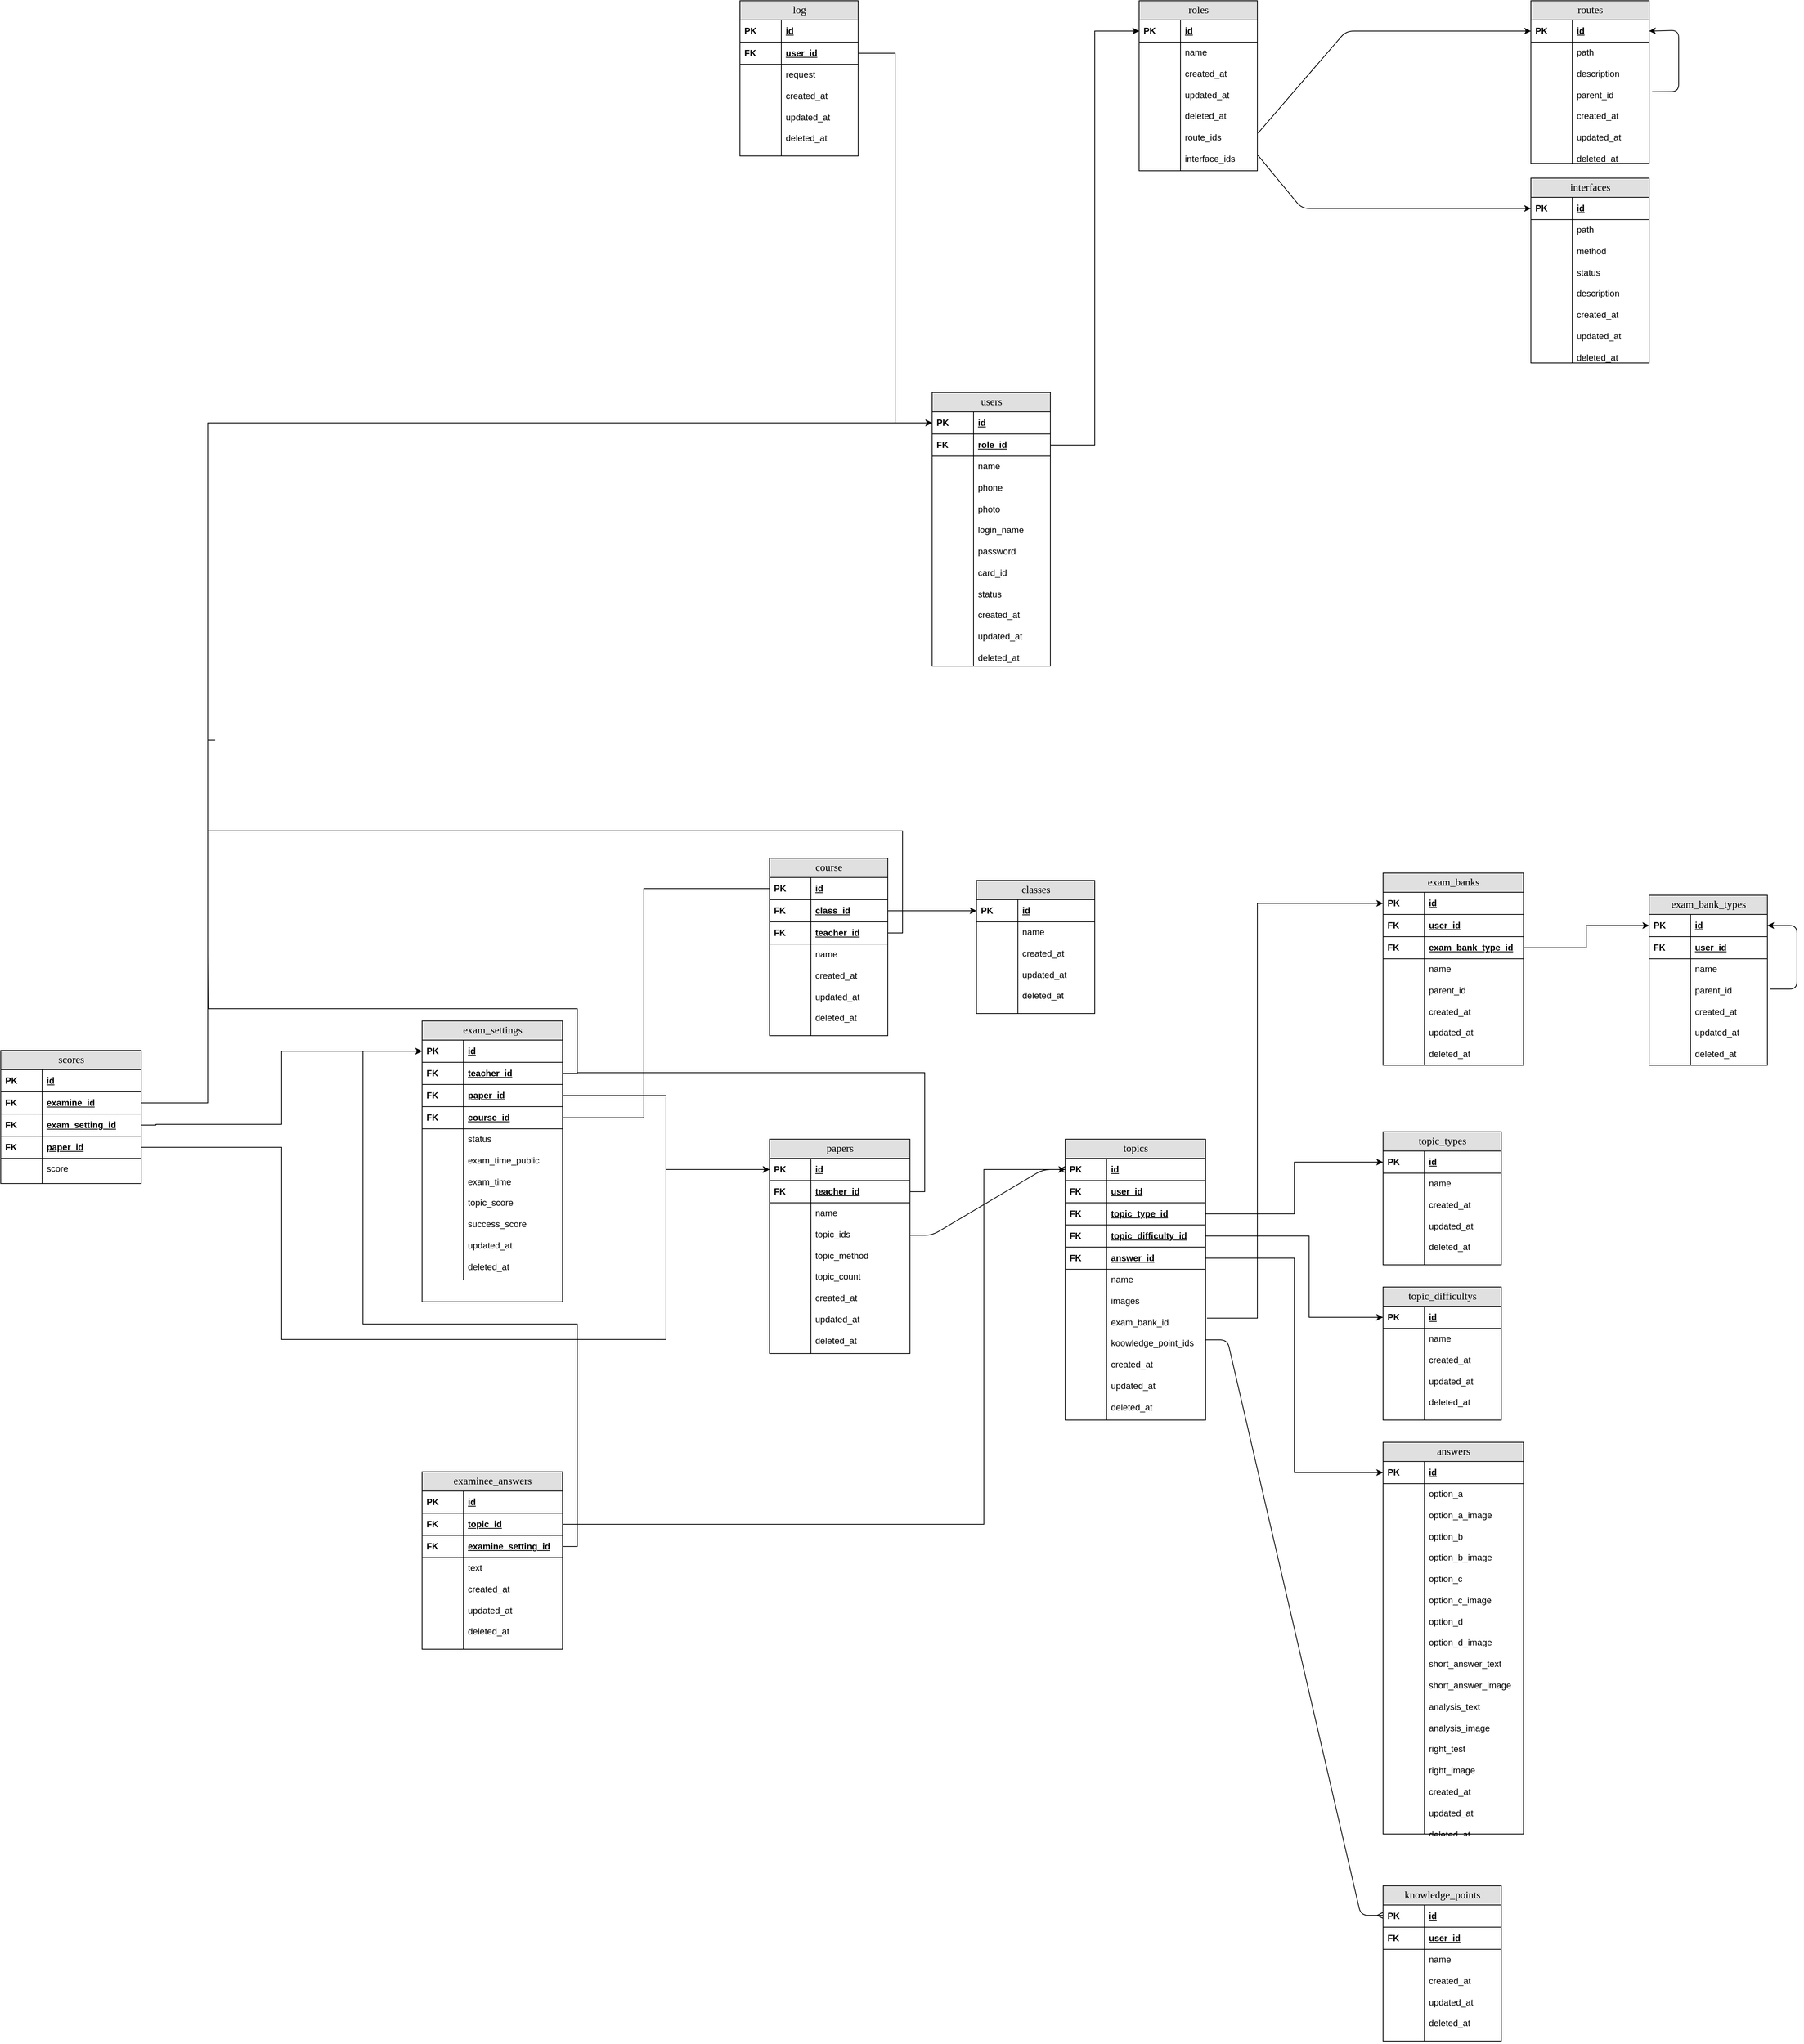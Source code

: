 <mxfile version="13.9.9" type="device"><diagram name="Page-1" id="e56a1550-8fbb-45ad-956c-1786394a9013"><mxGraphModel dx="3620" dy="1810" grid="1" gridSize="10" guides="1" tooltips="1" connect="1" arrows="1" fold="1" page="1" pageScale="1" pageWidth="1100" pageHeight="850" background="#ffffff" math="0" shadow="0"><root><mxCell id="0"/><mxCell id="1" parent="0"/><mxCell id="lusmptsqnHeJPjqyERRB-1" value="classes" style="swimlane;fontStyle=0;childLayout=stackLayout;horizontal=1;startSize=26;fillColor=#e0e0e0;horizontalStack=0;resizeParent=1;resizeLast=0;collapsible=1;marginBottom=0;swimlaneFillColor=#ffffff;align=center;rounded=0;shadow=0;comic=0;labelBackgroundColor=none;strokeWidth=1;fontFamily=Verdana;fontSize=14;html=1;" parent="1" vertex="1"><mxGeometry x="2000" y="2270" width="160" height="180" as="geometry"/></mxCell><mxCell id="lusmptsqnHeJPjqyERRB-4" value="id" style="shape=partialRectangle;top=0;left=0;right=0;bottom=1;html=1;align=left;verticalAlign=middle;fillColor=none;spacingLeft=60;spacingRight=4;whiteSpace=wrap;overflow=hidden;rotatable=0;points=[[0,0.5],[1,0.5]];portConstraint=eastwest;dropTarget=0;fontStyle=5;" parent="lusmptsqnHeJPjqyERRB-1" vertex="1"><mxGeometry y="26" width="160" height="30" as="geometry"/></mxCell><mxCell id="lusmptsqnHeJPjqyERRB-5" value="PK" style="shape=partialRectangle;fontStyle=1;top=0;left=0;bottom=0;html=1;fillColor=none;align=left;verticalAlign=middle;spacingLeft=4;spacingRight=4;whiteSpace=wrap;overflow=hidden;rotatable=0;points=[];portConstraint=eastwest;part=1;" parent="lusmptsqnHeJPjqyERRB-4" vertex="1" connectable="0"><mxGeometry width="56" height="30" as="geometry"/></mxCell><mxCell id="lusmptsqnHeJPjqyERRB-6" value="name&lt;br&gt;&lt;br&gt;created_at&lt;br&gt;&lt;br&gt;updated_at&lt;br&gt;&lt;br&gt;deleted_at" style="shape=partialRectangle;top=0;left=0;right=0;bottom=0;html=1;align=left;verticalAlign=top;fillColor=none;spacingLeft=60;spacingRight=4;whiteSpace=wrap;overflow=hidden;rotatable=0;points=[[0,0.5],[1,0.5]];portConstraint=eastwest;dropTarget=0;" parent="lusmptsqnHeJPjqyERRB-1" vertex="1"><mxGeometry y="56" width="160" height="124" as="geometry"/></mxCell><mxCell id="lusmptsqnHeJPjqyERRB-7" value="" style="shape=partialRectangle;top=0;left=0;bottom=0;html=1;fillColor=none;align=left;verticalAlign=top;spacingLeft=4;spacingRight=4;whiteSpace=wrap;overflow=hidden;rotatable=0;points=[];portConstraint=eastwest;part=1;" parent="lusmptsqnHeJPjqyERRB-6" vertex="1" connectable="0"><mxGeometry width="56" height="124" as="geometry"/></mxCell><mxCell id="lusmptsqnHeJPjqyERRB-8" value="course" style="swimlane;fontStyle=0;childLayout=stackLayout;horizontal=1;startSize=26;fillColor=#e0e0e0;horizontalStack=0;resizeParent=1;resizeLast=0;collapsible=1;marginBottom=0;swimlaneFillColor=#ffffff;align=center;rounded=0;shadow=0;comic=0;labelBackgroundColor=none;strokeWidth=1;fontFamily=Verdana;fontSize=14;html=1;" parent="1" vertex="1"><mxGeometry x="1720" y="2240" width="160" height="240" as="geometry"/></mxCell><mxCell id="lusmptsqnHeJPjqyERRB-9" value="id" style="shape=partialRectangle;top=0;left=0;right=0;bottom=1;html=1;align=left;verticalAlign=middle;fillColor=none;spacingLeft=60;spacingRight=4;whiteSpace=wrap;overflow=hidden;rotatable=0;points=[[0,0.5],[1,0.5]];portConstraint=eastwest;dropTarget=0;fontStyle=5;" parent="lusmptsqnHeJPjqyERRB-8" vertex="1"><mxGeometry y="26" width="160" height="30" as="geometry"/></mxCell><mxCell id="lusmptsqnHeJPjqyERRB-10" value="PK" style="shape=partialRectangle;fontStyle=1;top=0;left=0;bottom=0;html=1;fillColor=none;align=left;verticalAlign=middle;spacingLeft=4;spacingRight=4;whiteSpace=wrap;overflow=hidden;rotatable=0;points=[];portConstraint=eastwest;part=1;" parent="lusmptsqnHeJPjqyERRB-9" vertex="1" connectable="0"><mxGeometry width="56" height="30" as="geometry"/></mxCell><mxCell id="lusmptsqnHeJPjqyERRB-15" value="class_id" style="shape=partialRectangle;top=0;left=0;right=0;bottom=1;html=1;align=left;verticalAlign=middle;fillColor=none;spacingLeft=60;spacingRight=4;whiteSpace=wrap;overflow=hidden;rotatable=0;points=[[0,0.5],[1,0.5]];portConstraint=eastwest;dropTarget=0;fontStyle=5;" parent="lusmptsqnHeJPjqyERRB-8" vertex="1"><mxGeometry y="56" width="160" height="30" as="geometry"/></mxCell><mxCell id="lusmptsqnHeJPjqyERRB-16" value="FK" style="shape=partialRectangle;fontStyle=1;top=0;left=0;bottom=0;html=1;fillColor=none;align=left;verticalAlign=middle;spacingLeft=4;spacingRight=4;whiteSpace=wrap;overflow=hidden;rotatable=0;points=[];portConstraint=eastwest;part=1;" parent="lusmptsqnHeJPjqyERRB-15" vertex="1" connectable="0"><mxGeometry width="56" height="30" as="geometry"/></mxCell><mxCell id="ShU3nVohFd-QxvN52rsH-2" value="teacher_id" style="shape=partialRectangle;top=0;left=0;right=0;bottom=1;html=1;align=left;verticalAlign=middle;fillColor=none;spacingLeft=60;spacingRight=4;whiteSpace=wrap;overflow=hidden;rotatable=0;points=[[0,0.5],[1,0.5]];portConstraint=eastwest;dropTarget=0;fontStyle=5;" parent="lusmptsqnHeJPjqyERRB-8" vertex="1"><mxGeometry y="86" width="160" height="30" as="geometry"/></mxCell><mxCell id="ShU3nVohFd-QxvN52rsH-3" value="FK" style="shape=partialRectangle;fontStyle=1;top=0;left=0;bottom=0;html=1;fillColor=none;align=left;verticalAlign=middle;spacingLeft=4;spacingRight=4;whiteSpace=wrap;overflow=hidden;rotatable=0;points=[];portConstraint=eastwest;part=1;" parent="ShU3nVohFd-QxvN52rsH-2" vertex="1" connectable="0"><mxGeometry width="56" height="30" as="geometry"/></mxCell><mxCell id="lusmptsqnHeJPjqyERRB-11" value="name&lt;br&gt;&lt;br&gt;created_at&lt;br&gt;&lt;br&gt;updated_at&lt;br&gt;&lt;br&gt;deleted_at" style="shape=partialRectangle;top=0;left=0;right=0;bottom=0;html=1;align=left;verticalAlign=top;fillColor=none;spacingLeft=60;spacingRight=4;whiteSpace=wrap;overflow=hidden;rotatable=0;points=[[0,0.5],[1,0.5]];portConstraint=eastwest;dropTarget=0;" parent="lusmptsqnHeJPjqyERRB-8" vertex="1"><mxGeometry y="116" width="160" height="124" as="geometry"/></mxCell><mxCell id="lusmptsqnHeJPjqyERRB-12" value="" style="shape=partialRectangle;top=0;left=0;bottom=0;html=1;fillColor=none;align=left;verticalAlign=top;spacingLeft=4;spacingRight=4;whiteSpace=wrap;overflow=hidden;rotatable=0;points=[];portConstraint=eastwest;part=1;" parent="lusmptsqnHeJPjqyERRB-11" vertex="1" connectable="0"><mxGeometry width="56" height="124" as="geometry"/></mxCell><mxCell id="0JlngnqbNOIzdF8qPkaq-2" style="edgeStyle=orthogonalEdgeStyle;rounded=0;orthogonalLoop=1;jettySize=auto;html=1;exitX=1;exitY=0.5;exitDx=0;exitDy=0;entryX=0;entryY=0.5;entryDx=0;entryDy=0;" parent="1" source="lusmptsqnHeJPjqyERRB-15" target="lusmptsqnHeJPjqyERRB-4" edge="1"><mxGeometry relative="1" as="geometry"/></mxCell><mxCell id="0JlngnqbNOIzdF8qPkaq-3" value="roles" style="swimlane;fontStyle=0;childLayout=stackLayout;horizontal=1;startSize=26;fillColor=#e0e0e0;horizontalStack=0;resizeParent=1;resizeLast=0;collapsible=1;marginBottom=0;swimlaneFillColor=#ffffff;align=center;rounded=0;shadow=0;comic=0;labelBackgroundColor=none;strokeWidth=1;fontFamily=Verdana;fontSize=14;html=1;" parent="1" vertex="1"><mxGeometry x="2220" y="1080" width="160" height="230" as="geometry"/></mxCell><mxCell id="0JlngnqbNOIzdF8qPkaq-4" value="id" style="shape=partialRectangle;top=0;left=0;right=0;bottom=1;html=1;align=left;verticalAlign=middle;fillColor=none;spacingLeft=60;spacingRight=4;whiteSpace=wrap;overflow=hidden;rotatable=0;points=[[0,0.5],[1,0.5]];portConstraint=eastwest;dropTarget=0;fontStyle=5;" parent="0JlngnqbNOIzdF8qPkaq-3" vertex="1"><mxGeometry y="26" width="160" height="30" as="geometry"/></mxCell><mxCell id="0JlngnqbNOIzdF8qPkaq-5" value="PK" style="shape=partialRectangle;fontStyle=1;top=0;left=0;bottom=0;html=1;fillColor=none;align=left;verticalAlign=middle;spacingLeft=4;spacingRight=4;whiteSpace=wrap;overflow=hidden;rotatable=0;points=[];portConstraint=eastwest;part=1;" parent="0JlngnqbNOIzdF8qPkaq-4" vertex="1" connectable="0"><mxGeometry width="56" height="30" as="geometry"/></mxCell><mxCell id="0JlngnqbNOIzdF8qPkaq-6" value="name&lt;br&gt;&lt;br&gt;created_at&lt;br&gt;&lt;br&gt;updated_at&lt;br&gt;&lt;br&gt;deleted_at&lt;br&gt;&lt;br&gt;route_ids&lt;br&gt;&lt;br&gt;interface_ids" style="shape=partialRectangle;top=0;left=0;right=0;bottom=0;html=1;align=left;verticalAlign=top;fillColor=none;spacingLeft=60;spacingRight=4;whiteSpace=wrap;overflow=hidden;rotatable=0;points=[[0,0.5],[1,0.5]];portConstraint=eastwest;dropTarget=0;" parent="0JlngnqbNOIzdF8qPkaq-3" vertex="1"><mxGeometry y="56" width="160" height="174" as="geometry"/></mxCell><mxCell id="0JlngnqbNOIzdF8qPkaq-7" value="" style="shape=partialRectangle;top=0;left=0;bottom=0;html=1;fillColor=none;align=left;verticalAlign=top;spacingLeft=4;spacingRight=4;whiteSpace=wrap;overflow=hidden;rotatable=0;points=[];portConstraint=eastwest;part=1;" parent="0JlngnqbNOIzdF8qPkaq-6" vertex="1" connectable="0"><mxGeometry width="56" height="174" as="geometry"/></mxCell><mxCell id="0JlngnqbNOIzdF8qPkaq-8" value="users" style="swimlane;fontStyle=0;childLayout=stackLayout;horizontal=1;startSize=26;fillColor=#e0e0e0;horizontalStack=0;resizeParent=1;resizeLast=0;collapsible=1;marginBottom=0;swimlaneFillColor=#ffffff;align=center;rounded=0;shadow=0;comic=0;labelBackgroundColor=none;strokeWidth=1;fontFamily=Verdana;fontSize=14;html=1;" parent="1" vertex="1"><mxGeometry x="1940" y="1610" width="160" height="370" as="geometry"/></mxCell><mxCell id="0JlngnqbNOIzdF8qPkaq-9" value="id" style="shape=partialRectangle;top=0;left=0;right=0;bottom=1;html=1;align=left;verticalAlign=middle;fillColor=none;spacingLeft=60;spacingRight=4;whiteSpace=wrap;overflow=hidden;rotatable=0;points=[[0,0.5],[1,0.5]];portConstraint=eastwest;dropTarget=0;fontStyle=5;" parent="0JlngnqbNOIzdF8qPkaq-8" vertex="1"><mxGeometry y="26" width="160" height="30" as="geometry"/></mxCell><mxCell id="0JlngnqbNOIzdF8qPkaq-10" value="PK" style="shape=partialRectangle;fontStyle=1;top=0;left=0;bottom=0;html=1;fillColor=none;align=left;verticalAlign=middle;spacingLeft=4;spacingRight=4;whiteSpace=wrap;overflow=hidden;rotatable=0;points=[];portConstraint=eastwest;part=1;" parent="0JlngnqbNOIzdF8qPkaq-9" vertex="1" connectable="0"><mxGeometry width="56" height="30" as="geometry"/></mxCell><mxCell id="0JlngnqbNOIzdF8qPkaq-13" value="role_id" style="shape=partialRectangle;top=0;left=0;right=0;bottom=1;html=1;align=left;verticalAlign=middle;fillColor=none;spacingLeft=60;spacingRight=4;whiteSpace=wrap;overflow=hidden;rotatable=0;points=[[0,0.5],[1,0.5]];portConstraint=eastwest;dropTarget=0;fontStyle=5;" parent="0JlngnqbNOIzdF8qPkaq-8" vertex="1"><mxGeometry y="56" width="160" height="30" as="geometry"/></mxCell><mxCell id="0JlngnqbNOIzdF8qPkaq-14" value="FK" style="shape=partialRectangle;fontStyle=1;top=0;left=0;bottom=0;html=1;fillColor=none;align=left;verticalAlign=middle;spacingLeft=4;spacingRight=4;whiteSpace=wrap;overflow=hidden;rotatable=0;points=[];portConstraint=eastwest;part=1;" parent="0JlngnqbNOIzdF8qPkaq-13" vertex="1" connectable="0"><mxGeometry width="56" height="30" as="geometry"/></mxCell><mxCell id="0JlngnqbNOIzdF8qPkaq-11" value="name&lt;br&gt;&lt;br&gt;phone&lt;br&gt;&lt;br&gt;photo&lt;br&gt;&lt;br&gt;login_name&lt;br&gt;&lt;br&gt;password&lt;br&gt;&lt;br&gt;card_id&lt;br&gt;&lt;br&gt;status&lt;br&gt;&lt;br&gt;created_at&lt;br&gt;&lt;br&gt;updated_at&lt;br&gt;&lt;br&gt;deleted_at" style="shape=partialRectangle;top=0;left=0;right=0;bottom=0;html=1;align=left;verticalAlign=top;fillColor=none;spacingLeft=60;spacingRight=4;whiteSpace=wrap;overflow=hidden;rotatable=0;points=[[0,0.5],[1,0.5]];portConstraint=eastwest;dropTarget=0;" parent="0JlngnqbNOIzdF8qPkaq-8" vertex="1"><mxGeometry y="86" width="160" height="284" as="geometry"/></mxCell><mxCell id="0JlngnqbNOIzdF8qPkaq-12" value="" style="shape=partialRectangle;top=0;left=0;bottom=0;html=1;fillColor=none;align=left;verticalAlign=top;spacingLeft=4;spacingRight=4;whiteSpace=wrap;overflow=hidden;rotatable=0;points=[];portConstraint=eastwest;part=1;" parent="0JlngnqbNOIzdF8qPkaq-11" vertex="1" connectable="0"><mxGeometry width="56" height="284" as="geometry"/></mxCell><mxCell id="0JlngnqbNOIzdF8qPkaq-16" value="routes" style="swimlane;fontStyle=0;childLayout=stackLayout;horizontal=1;startSize=26;fillColor=#e0e0e0;horizontalStack=0;resizeParent=1;resizeLast=0;collapsible=1;marginBottom=0;swimlaneFillColor=#ffffff;align=center;rounded=0;shadow=0;comic=0;labelBackgroundColor=none;strokeWidth=1;fontFamily=Verdana;fontSize=14;html=1;" parent="1" vertex="1"><mxGeometry x="2750" y="1080" width="160" height="220" as="geometry"/></mxCell><mxCell id="0JlngnqbNOIzdF8qPkaq-17" value="id" style="shape=partialRectangle;top=0;left=0;right=0;bottom=1;html=1;align=left;verticalAlign=middle;fillColor=none;spacingLeft=60;spacingRight=4;whiteSpace=wrap;overflow=hidden;rotatable=0;points=[[0,0.5],[1,0.5]];portConstraint=eastwest;dropTarget=0;fontStyle=5;" parent="0JlngnqbNOIzdF8qPkaq-16" vertex="1"><mxGeometry y="26" width="160" height="30" as="geometry"/></mxCell><mxCell id="0JlngnqbNOIzdF8qPkaq-18" value="PK" style="shape=partialRectangle;fontStyle=1;top=0;left=0;bottom=0;html=1;fillColor=none;align=left;verticalAlign=middle;spacingLeft=4;spacingRight=4;whiteSpace=wrap;overflow=hidden;rotatable=0;points=[];portConstraint=eastwest;part=1;" parent="0JlngnqbNOIzdF8qPkaq-17" vertex="1" connectable="0"><mxGeometry width="56" height="30" as="geometry"/></mxCell><mxCell id="0JlngnqbNOIzdF8qPkaq-19" value="path&lt;br&gt;&lt;br&gt;description&lt;br&gt;&lt;br&gt;parent_id&lt;br&gt;&lt;br&gt;created_at&lt;br&gt;&lt;br&gt;updated_at&lt;br&gt;&lt;br&gt;deleted_at" style="shape=partialRectangle;top=0;left=0;right=0;bottom=0;html=1;align=left;verticalAlign=top;fillColor=none;spacingLeft=60;spacingRight=4;whiteSpace=wrap;overflow=hidden;rotatable=0;points=[[0,0.5],[1,0.5]];portConstraint=eastwest;dropTarget=0;" parent="0JlngnqbNOIzdF8qPkaq-16" vertex="1"><mxGeometry y="56" width="160" height="164" as="geometry"/></mxCell><mxCell id="0JlngnqbNOIzdF8qPkaq-20" value="" style="shape=partialRectangle;top=0;left=0;bottom=0;html=1;fillColor=none;align=left;verticalAlign=top;spacingLeft=4;spacingRight=4;whiteSpace=wrap;overflow=hidden;rotatable=0;points=[];portConstraint=eastwest;part=1;" parent="0JlngnqbNOIzdF8qPkaq-19" vertex="1" connectable="0"><mxGeometry width="56" height="164" as="geometry"/></mxCell><mxCell id="0JlngnqbNOIzdF8qPkaq-104" value="" style="endArrow=classic;html=1;entryX=1;entryY=0.5;entryDx=0;entryDy=0;exitX=1.025;exitY=0.409;exitDx=0;exitDy=0;exitPerimeter=0;" parent="0JlngnqbNOIzdF8qPkaq-16" target="0JlngnqbNOIzdF8qPkaq-17" edge="1" source="0JlngnqbNOIzdF8qPkaq-19"><mxGeometry width="50" height="50" relative="1" as="geometry"><mxPoint x="200" y="140" as="sourcePoint"/><mxPoint x="200" y="40" as="targetPoint"/><Array as="points"><mxPoint x="200" y="123"/><mxPoint x="200" y="100"/><mxPoint x="200" y="40"/></Array></mxGeometry></mxCell><mxCell id="0JlngnqbNOIzdF8qPkaq-70" value="log" style="swimlane;fontStyle=0;childLayout=stackLayout;horizontal=1;startSize=26;fillColor=#e0e0e0;horizontalStack=0;resizeParent=1;resizeLast=0;collapsible=1;marginBottom=0;swimlaneFillColor=#ffffff;align=center;rounded=0;shadow=0;comic=0;labelBackgroundColor=none;strokeWidth=1;fontFamily=Verdana;fontSize=14;html=1;" parent="1" vertex="1"><mxGeometry x="1680" y="1080" width="160" height="210" as="geometry"/></mxCell><mxCell id="0JlngnqbNOIzdF8qPkaq-71" value="id" style="shape=partialRectangle;top=0;left=0;right=0;bottom=1;html=1;align=left;verticalAlign=middle;fillColor=none;spacingLeft=60;spacingRight=4;whiteSpace=wrap;overflow=hidden;rotatable=0;points=[[0,0.5],[1,0.5]];portConstraint=eastwest;dropTarget=0;fontStyle=5;" parent="0JlngnqbNOIzdF8qPkaq-70" vertex="1"><mxGeometry y="26" width="160" height="30" as="geometry"/></mxCell><mxCell id="0JlngnqbNOIzdF8qPkaq-72" value="PK" style="shape=partialRectangle;fontStyle=1;top=0;left=0;bottom=0;html=1;fillColor=none;align=left;verticalAlign=middle;spacingLeft=4;spacingRight=4;whiteSpace=wrap;overflow=hidden;rotatable=0;points=[];portConstraint=eastwest;part=1;" parent="0JlngnqbNOIzdF8qPkaq-71" vertex="1" connectable="0"><mxGeometry width="56" height="30" as="geometry"/></mxCell><mxCell id="0JlngnqbNOIzdF8qPkaq-75" value="user_id" style="shape=partialRectangle;top=0;left=0;right=0;bottom=1;html=1;align=left;verticalAlign=middle;fillColor=none;spacingLeft=60;spacingRight=4;whiteSpace=wrap;overflow=hidden;rotatable=0;points=[[0,0.5],[1,0.5]];portConstraint=eastwest;dropTarget=0;fontStyle=5;" parent="0JlngnqbNOIzdF8qPkaq-70" vertex="1"><mxGeometry y="56" width="160" height="30" as="geometry"/></mxCell><mxCell id="0JlngnqbNOIzdF8qPkaq-76" value="FK" style="shape=partialRectangle;fontStyle=1;top=0;left=0;bottom=0;html=1;fillColor=none;align=left;verticalAlign=middle;spacingLeft=4;spacingRight=4;whiteSpace=wrap;overflow=hidden;rotatable=0;points=[];portConstraint=eastwest;part=1;" parent="0JlngnqbNOIzdF8qPkaq-75" vertex="1" connectable="0"><mxGeometry width="56" height="30" as="geometry"/></mxCell><mxCell id="0JlngnqbNOIzdF8qPkaq-73" value="request&lt;br&gt;&lt;br&gt;created_at&lt;br&gt;&lt;br&gt;updated_at&lt;br&gt;&lt;br&gt;deleted_at" style="shape=partialRectangle;top=0;left=0;right=0;bottom=0;html=1;align=left;verticalAlign=top;fillColor=none;spacingLeft=60;spacingRight=4;whiteSpace=wrap;overflow=hidden;rotatable=0;points=[[0,0.5],[1,0.5]];portConstraint=eastwest;dropTarget=0;" parent="0JlngnqbNOIzdF8qPkaq-70" vertex="1"><mxGeometry y="86" width="160" height="124" as="geometry"/></mxCell><mxCell id="0JlngnqbNOIzdF8qPkaq-74" value="" style="shape=partialRectangle;top=0;left=0;bottom=0;html=1;fillColor=none;align=left;verticalAlign=top;spacingLeft=4;spacingRight=4;whiteSpace=wrap;overflow=hidden;rotatable=0;points=[];portConstraint=eastwest;part=1;" parent="0JlngnqbNOIzdF8qPkaq-73" vertex="1" connectable="0"><mxGeometry width="56" height="124" as="geometry"/></mxCell><mxCell id="0JlngnqbNOIzdF8qPkaq-80" style="edgeStyle=orthogonalEdgeStyle;rounded=0;orthogonalLoop=1;jettySize=auto;html=1;exitX=1;exitY=0.5;exitDx=0;exitDy=0;entryX=0;entryY=0.5;entryDx=0;entryDy=0;endArrow=classic;endFill=1;" parent="1" source="0JlngnqbNOIzdF8qPkaq-75" target="0JlngnqbNOIzdF8qPkaq-9" edge="1"><mxGeometry relative="1" as="geometry"/></mxCell><mxCell id="0JlngnqbNOIzdF8qPkaq-81" style="edgeStyle=orthogonalEdgeStyle;rounded=0;orthogonalLoop=1;jettySize=auto;html=1;exitX=1;exitY=0.5;exitDx=0;exitDy=0;entryX=0;entryY=0.5;entryDx=0;entryDy=0;endArrow=classic;endFill=1;" parent="1" source="0JlngnqbNOIzdF8qPkaq-13" target="0JlngnqbNOIzdF8qPkaq-4" edge="1"><mxGeometry relative="1" as="geometry"/></mxCell><mxCell id="0JlngnqbNOIzdF8qPkaq-87" value="interfaces" style="swimlane;fontStyle=0;childLayout=stackLayout;horizontal=1;startSize=26;fillColor=#e0e0e0;horizontalStack=0;resizeParent=1;resizeLast=0;collapsible=1;marginBottom=0;swimlaneFillColor=#ffffff;align=center;rounded=0;shadow=0;comic=0;labelBackgroundColor=none;strokeWidth=1;fontFamily=Verdana;fontSize=14;html=1;" parent="1" vertex="1"><mxGeometry x="2750" y="1320" width="160" height="250" as="geometry"/></mxCell><mxCell id="0JlngnqbNOIzdF8qPkaq-88" value="id" style="shape=partialRectangle;top=0;left=0;right=0;bottom=1;html=1;align=left;verticalAlign=middle;fillColor=none;spacingLeft=60;spacingRight=4;whiteSpace=wrap;overflow=hidden;rotatable=0;points=[[0,0.5],[1,0.5]];portConstraint=eastwest;dropTarget=0;fontStyle=5;" parent="0JlngnqbNOIzdF8qPkaq-87" vertex="1"><mxGeometry y="26" width="160" height="30" as="geometry"/></mxCell><mxCell id="0JlngnqbNOIzdF8qPkaq-89" value="PK" style="shape=partialRectangle;fontStyle=1;top=0;left=0;bottom=0;html=1;fillColor=none;align=left;verticalAlign=middle;spacingLeft=4;spacingRight=4;whiteSpace=wrap;overflow=hidden;rotatable=0;points=[];portConstraint=eastwest;part=1;" parent="0JlngnqbNOIzdF8qPkaq-88" vertex="1" connectable="0"><mxGeometry width="56" height="30" as="geometry"/></mxCell><mxCell id="0JlngnqbNOIzdF8qPkaq-90" value="path&lt;br&gt;&lt;br&gt;method&lt;br&gt;&lt;br&gt;status&lt;br&gt;&lt;br&gt;description&lt;br&gt;&lt;br&gt;created_at&lt;br&gt;&lt;br&gt;updated_at&lt;br&gt;&lt;br&gt;deleted_at" style="shape=partialRectangle;top=0;left=0;right=0;bottom=0;html=1;align=left;verticalAlign=top;fillColor=none;spacingLeft=60;spacingRight=4;whiteSpace=wrap;overflow=hidden;rotatable=0;points=[[0,0.5],[1,0.5]];portConstraint=eastwest;dropTarget=0;" parent="0JlngnqbNOIzdF8qPkaq-87" vertex="1"><mxGeometry y="56" width="160" height="194" as="geometry"/></mxCell><mxCell id="0JlngnqbNOIzdF8qPkaq-91" value="" style="shape=partialRectangle;top=0;left=0;bottom=0;html=1;fillColor=none;align=left;verticalAlign=top;spacingLeft=4;spacingRight=4;whiteSpace=wrap;overflow=hidden;rotatable=0;points=[];portConstraint=eastwest;part=1;" parent="0JlngnqbNOIzdF8qPkaq-90" vertex="1" connectable="0"><mxGeometry width="56" height="194" as="geometry"/></mxCell><mxCell id="0JlngnqbNOIzdF8qPkaq-95" value="exam_bank_types" style="swimlane;fontStyle=0;childLayout=stackLayout;horizontal=1;startSize=26;fillColor=#e0e0e0;horizontalStack=0;resizeParent=1;resizeLast=0;collapsible=1;marginBottom=0;swimlaneFillColor=#ffffff;align=center;rounded=0;shadow=0;comic=0;labelBackgroundColor=none;strokeWidth=1;fontFamily=Verdana;fontSize=14;html=1;" parent="1" vertex="1"><mxGeometry x="2910" y="2290" width="160" height="230" as="geometry"/></mxCell><mxCell id="0JlngnqbNOIzdF8qPkaq-96" value="id" style="shape=partialRectangle;top=0;left=0;right=0;bottom=1;html=1;align=left;verticalAlign=middle;fillColor=none;spacingLeft=60;spacingRight=4;whiteSpace=wrap;overflow=hidden;rotatable=0;points=[[0,0.5],[1,0.5]];portConstraint=eastwest;dropTarget=0;fontStyle=5;" parent="0JlngnqbNOIzdF8qPkaq-95" vertex="1"><mxGeometry y="26" width="160" height="30" as="geometry"/></mxCell><mxCell id="0JlngnqbNOIzdF8qPkaq-97" value="PK" style="shape=partialRectangle;fontStyle=1;top=0;left=0;bottom=0;html=1;fillColor=none;align=left;verticalAlign=middle;spacingLeft=4;spacingRight=4;whiteSpace=wrap;overflow=hidden;rotatable=0;points=[];portConstraint=eastwest;part=1;" parent="0JlngnqbNOIzdF8qPkaq-96" vertex="1" connectable="0"><mxGeometry width="56" height="30" as="geometry"/></mxCell><mxCell id="0JlngnqbNOIzdF8qPkaq-98" value="user_id" style="shape=partialRectangle;top=0;left=0;right=0;bottom=1;html=1;align=left;verticalAlign=middle;fillColor=none;spacingLeft=60;spacingRight=4;whiteSpace=wrap;overflow=hidden;rotatable=0;points=[[0,0.5],[1,0.5]];portConstraint=eastwest;dropTarget=0;fontStyle=5;" parent="0JlngnqbNOIzdF8qPkaq-95" vertex="1"><mxGeometry y="56" width="160" height="30" as="geometry"/></mxCell><mxCell id="0JlngnqbNOIzdF8qPkaq-99" value="FK" style="shape=partialRectangle;fontStyle=1;top=0;left=0;bottom=0;html=1;fillColor=none;align=left;verticalAlign=middle;spacingLeft=4;spacingRight=4;whiteSpace=wrap;overflow=hidden;rotatable=0;points=[];portConstraint=eastwest;part=1;" parent="0JlngnqbNOIzdF8qPkaq-98" vertex="1" connectable="0"><mxGeometry width="56" height="30" as="geometry"/></mxCell><mxCell id="0JlngnqbNOIzdF8qPkaq-100" value="name&lt;br&gt;&lt;br&gt;parent_id&lt;br&gt;&lt;br&gt;created_at&lt;br&gt;&lt;br&gt;updated_at&lt;br&gt;&lt;br&gt;deleted_at" style="shape=partialRectangle;top=0;left=0;right=0;bottom=0;html=1;align=left;verticalAlign=top;fillColor=none;spacingLeft=60;spacingRight=4;whiteSpace=wrap;overflow=hidden;rotatable=0;points=[[0,0.5],[1,0.5]];portConstraint=eastwest;dropTarget=0;" parent="0JlngnqbNOIzdF8qPkaq-95" vertex="1"><mxGeometry y="86" width="160" height="144" as="geometry"/></mxCell><mxCell id="0JlngnqbNOIzdF8qPkaq-101" value="" style="shape=partialRectangle;top=0;left=0;bottom=0;html=1;fillColor=none;align=left;verticalAlign=top;spacingLeft=4;spacingRight=4;whiteSpace=wrap;overflow=hidden;rotatable=0;points=[];portConstraint=eastwest;part=1;" parent="0JlngnqbNOIzdF8qPkaq-100" vertex="1" connectable="0"><mxGeometry width="56" height="144" as="geometry"/></mxCell><mxCell id="0JlngnqbNOIzdF8qPkaq-105" value="" style="endArrow=classic;html=1;entryX=1;entryY=0.5;entryDx=0;entryDy=0;exitX=1.025;exitY=0.285;exitDx=0;exitDy=0;exitPerimeter=0;" parent="0JlngnqbNOIzdF8qPkaq-95" source="0JlngnqbNOIzdF8qPkaq-100" target="0JlngnqbNOIzdF8qPkaq-96" edge="1"><mxGeometry width="50" height="50" relative="1" as="geometry"><mxPoint x="160" y="120" as="sourcePoint"/><mxPoint x="160" y="61" as="targetPoint"/><Array as="points"><mxPoint x="200" y="127"/><mxPoint x="200" y="41"/></Array></mxGeometry></mxCell><mxCell id="0JlngnqbNOIzdF8qPkaq-106" value="exam_banks" style="swimlane;fontStyle=0;childLayout=stackLayout;horizontal=1;startSize=26;fillColor=#e0e0e0;horizontalStack=0;resizeParent=1;resizeLast=0;collapsible=1;marginBottom=0;swimlaneFillColor=#ffffff;align=center;rounded=0;shadow=0;comic=0;labelBackgroundColor=none;strokeWidth=1;fontFamily=Verdana;fontSize=14;html=1;" parent="1" vertex="1"><mxGeometry x="2550" y="2260" width="190" height="260" as="geometry"/></mxCell><mxCell id="0JlngnqbNOIzdF8qPkaq-107" value="id" style="shape=partialRectangle;top=0;left=0;right=0;bottom=1;html=1;align=left;verticalAlign=middle;fillColor=none;spacingLeft=60;spacingRight=4;whiteSpace=wrap;overflow=hidden;rotatable=0;points=[[0,0.5],[1,0.5]];portConstraint=eastwest;dropTarget=0;fontStyle=5;" parent="0JlngnqbNOIzdF8qPkaq-106" vertex="1"><mxGeometry y="26" width="190" height="30" as="geometry"/></mxCell><mxCell id="0JlngnqbNOIzdF8qPkaq-108" value="PK" style="shape=partialRectangle;fontStyle=1;top=0;left=0;bottom=0;html=1;fillColor=none;align=left;verticalAlign=middle;spacingLeft=4;spacingRight=4;whiteSpace=wrap;overflow=hidden;rotatable=0;points=[];portConstraint=eastwest;part=1;" parent="0JlngnqbNOIzdF8qPkaq-107" vertex="1" connectable="0"><mxGeometry width="56" height="30" as="geometry"/></mxCell><mxCell id="0JlngnqbNOIzdF8qPkaq-109" value="user_id" style="shape=partialRectangle;top=0;left=0;right=0;bottom=1;html=1;align=left;verticalAlign=middle;fillColor=none;spacingLeft=60;spacingRight=4;whiteSpace=wrap;overflow=hidden;rotatable=0;points=[[0,0.5],[1,0.5]];portConstraint=eastwest;dropTarget=0;fontStyle=5;" parent="0JlngnqbNOIzdF8qPkaq-106" vertex="1"><mxGeometry y="56" width="190" height="30" as="geometry"/></mxCell><mxCell id="0JlngnqbNOIzdF8qPkaq-110" value="FK" style="shape=partialRectangle;fontStyle=1;top=0;left=0;bottom=0;html=1;fillColor=none;align=left;verticalAlign=middle;spacingLeft=4;spacingRight=4;whiteSpace=wrap;overflow=hidden;rotatable=0;points=[];portConstraint=eastwest;part=1;" parent="0JlngnqbNOIzdF8qPkaq-109" vertex="1" connectable="0"><mxGeometry width="56" height="30" as="geometry"/></mxCell><mxCell id="0JlngnqbNOIzdF8qPkaq-121" value="exam_bank_type_id" style="shape=partialRectangle;top=0;left=0;right=0;bottom=1;html=1;align=left;verticalAlign=middle;fillColor=none;spacingLeft=60;spacingRight=4;whiteSpace=wrap;overflow=hidden;rotatable=0;points=[[0,0.5],[1,0.5]];portConstraint=eastwest;dropTarget=0;fontStyle=5;" parent="0JlngnqbNOIzdF8qPkaq-106" vertex="1"><mxGeometry y="86" width="190" height="30" as="geometry"/></mxCell><mxCell id="0JlngnqbNOIzdF8qPkaq-122" value="FK" style="shape=partialRectangle;fontStyle=1;top=0;left=0;bottom=0;html=1;fillColor=none;align=left;verticalAlign=middle;spacingLeft=4;spacingRight=4;whiteSpace=wrap;overflow=hidden;rotatable=0;points=[];portConstraint=eastwest;part=1;" parent="0JlngnqbNOIzdF8qPkaq-121" vertex="1" connectable="0"><mxGeometry width="56" height="30" as="geometry"/></mxCell><mxCell id="0JlngnqbNOIzdF8qPkaq-111" value="name&lt;br&gt;&lt;br&gt;parent_id&lt;br&gt;&lt;br&gt;created_at&lt;br&gt;&lt;br&gt;updated_at&lt;br&gt;&lt;br&gt;deleted_at" style="shape=partialRectangle;top=0;left=0;right=0;bottom=0;html=1;align=left;verticalAlign=top;fillColor=none;spacingLeft=60;spacingRight=4;whiteSpace=wrap;overflow=hidden;rotatable=0;points=[[0,0.5],[1,0.5]];portConstraint=eastwest;dropTarget=0;" parent="0JlngnqbNOIzdF8qPkaq-106" vertex="1"><mxGeometry y="116" width="190" height="144" as="geometry"/></mxCell><mxCell id="0JlngnqbNOIzdF8qPkaq-112" value="" style="shape=partialRectangle;top=0;left=0;bottom=0;html=1;fillColor=none;align=left;verticalAlign=top;spacingLeft=4;spacingRight=4;whiteSpace=wrap;overflow=hidden;rotatable=0;points=[];portConstraint=eastwest;part=1;" parent="0JlngnqbNOIzdF8qPkaq-111" vertex="1" connectable="0"><mxGeometry width="56" height="144" as="geometry"/></mxCell><mxCell id="0JlngnqbNOIzdF8qPkaq-123" style="edgeStyle=orthogonalEdgeStyle;rounded=0;orthogonalLoop=1;jettySize=auto;html=1;exitX=1;exitY=0.5;exitDx=0;exitDy=0;entryX=0;entryY=0.5;entryDx=0;entryDy=0;endArrow=classic;endFill=1;" parent="1" source="0JlngnqbNOIzdF8qPkaq-121" target="0JlngnqbNOIzdF8qPkaq-96" edge="1"><mxGeometry relative="1" as="geometry"/></mxCell><mxCell id="0JlngnqbNOIzdF8qPkaq-126" value="knowledge_points" style="swimlane;fontStyle=0;childLayout=stackLayout;horizontal=1;startSize=26;fillColor=#e0e0e0;horizontalStack=0;resizeParent=1;resizeLast=0;collapsible=1;marginBottom=0;swimlaneFillColor=#ffffff;align=center;rounded=0;shadow=0;comic=0;labelBackgroundColor=none;strokeWidth=1;fontFamily=Verdana;fontSize=14;html=1;" parent="1" vertex="1"><mxGeometry x="2550" y="3630" width="160" height="210" as="geometry"/></mxCell><mxCell id="0JlngnqbNOIzdF8qPkaq-127" value="id" style="shape=partialRectangle;top=0;left=0;right=0;bottom=1;html=1;align=left;verticalAlign=middle;fillColor=none;spacingLeft=60;spacingRight=4;whiteSpace=wrap;overflow=hidden;rotatable=0;points=[[0,0.5],[1,0.5]];portConstraint=eastwest;dropTarget=0;fontStyle=5;" parent="0JlngnqbNOIzdF8qPkaq-126" vertex="1"><mxGeometry y="26" width="160" height="30" as="geometry"/></mxCell><mxCell id="0JlngnqbNOIzdF8qPkaq-128" value="PK" style="shape=partialRectangle;fontStyle=1;top=0;left=0;bottom=0;html=1;fillColor=none;align=left;verticalAlign=middle;spacingLeft=4;spacingRight=4;whiteSpace=wrap;overflow=hidden;rotatable=0;points=[];portConstraint=eastwest;part=1;" parent="0JlngnqbNOIzdF8qPkaq-127" vertex="1" connectable="0"><mxGeometry width="56" height="30" as="geometry"/></mxCell><mxCell id="0JlngnqbNOIzdF8qPkaq-129" value="user_id" style="shape=partialRectangle;top=0;left=0;right=0;bottom=1;html=1;align=left;verticalAlign=middle;fillColor=none;spacingLeft=60;spacingRight=4;whiteSpace=wrap;overflow=hidden;rotatable=0;points=[[0,0.5],[1,0.5]];portConstraint=eastwest;dropTarget=0;fontStyle=5;" parent="0JlngnqbNOIzdF8qPkaq-126" vertex="1"><mxGeometry y="56" width="160" height="30" as="geometry"/></mxCell><mxCell id="0JlngnqbNOIzdF8qPkaq-130" value="FK" style="shape=partialRectangle;fontStyle=1;top=0;left=0;bottom=0;html=1;fillColor=none;align=left;verticalAlign=middle;spacingLeft=4;spacingRight=4;whiteSpace=wrap;overflow=hidden;rotatable=0;points=[];portConstraint=eastwest;part=1;" parent="0JlngnqbNOIzdF8qPkaq-129" vertex="1" connectable="0"><mxGeometry width="56" height="30" as="geometry"/></mxCell><mxCell id="0JlngnqbNOIzdF8qPkaq-131" value="name&lt;br&gt;&lt;br&gt;created_at&lt;br&gt;&lt;br&gt;updated_at&lt;br&gt;&lt;br&gt;deleted_at" style="shape=partialRectangle;top=0;left=0;right=0;bottom=0;html=1;align=left;verticalAlign=top;fillColor=none;spacingLeft=60;spacingRight=4;whiteSpace=wrap;overflow=hidden;rotatable=0;points=[[0,0.5],[1,0.5]];portConstraint=eastwest;dropTarget=0;" parent="0JlngnqbNOIzdF8qPkaq-126" vertex="1"><mxGeometry y="86" width="160" height="124" as="geometry"/></mxCell><mxCell id="0JlngnqbNOIzdF8qPkaq-132" value="" style="shape=partialRectangle;top=0;left=0;bottom=0;html=1;fillColor=none;align=left;verticalAlign=top;spacingLeft=4;spacingRight=4;whiteSpace=wrap;overflow=hidden;rotatable=0;points=[];portConstraint=eastwest;part=1;" parent="0JlngnqbNOIzdF8qPkaq-131" vertex="1" connectable="0"><mxGeometry width="56" height="124" as="geometry"/></mxCell><mxCell id="0JlngnqbNOIzdF8qPkaq-140" value="topic_difficultys" style="swimlane;fontStyle=0;childLayout=stackLayout;horizontal=1;startSize=26;fillColor=#e0e0e0;horizontalStack=0;resizeParent=1;resizeLast=0;collapsible=1;marginBottom=0;swimlaneFillColor=#ffffff;align=center;rounded=0;shadow=0;comic=0;labelBackgroundColor=none;strokeWidth=1;fontFamily=Verdana;fontSize=14;html=1;" parent="1" vertex="1"><mxGeometry x="2550" y="2820" width="160" height="180" as="geometry"/></mxCell><mxCell id="0JlngnqbNOIzdF8qPkaq-141" value="id" style="shape=partialRectangle;top=0;left=0;right=0;bottom=1;html=1;align=left;verticalAlign=middle;fillColor=none;spacingLeft=60;spacingRight=4;whiteSpace=wrap;overflow=hidden;rotatable=0;points=[[0,0.5],[1,0.5]];portConstraint=eastwest;dropTarget=0;fontStyle=5;" parent="0JlngnqbNOIzdF8qPkaq-140" vertex="1"><mxGeometry y="26" width="160" height="30" as="geometry"/></mxCell><mxCell id="0JlngnqbNOIzdF8qPkaq-142" value="PK" style="shape=partialRectangle;fontStyle=1;top=0;left=0;bottom=0;html=1;fillColor=none;align=left;verticalAlign=middle;spacingLeft=4;spacingRight=4;whiteSpace=wrap;overflow=hidden;rotatable=0;points=[];portConstraint=eastwest;part=1;" parent="0JlngnqbNOIzdF8qPkaq-141" vertex="1" connectable="0"><mxGeometry width="56" height="30" as="geometry"/></mxCell><mxCell id="0JlngnqbNOIzdF8qPkaq-145" value="name&lt;br&gt;&lt;br&gt;created_at&lt;br&gt;&lt;br&gt;updated_at&lt;br&gt;&lt;br&gt;deleted_at" style="shape=partialRectangle;top=0;left=0;right=0;bottom=0;html=1;align=left;verticalAlign=top;fillColor=none;spacingLeft=60;spacingRight=4;whiteSpace=wrap;overflow=hidden;rotatable=0;points=[[0,0.5],[1,0.5]];portConstraint=eastwest;dropTarget=0;" parent="0JlngnqbNOIzdF8qPkaq-140" vertex="1"><mxGeometry y="56" width="160" height="124" as="geometry"/></mxCell><mxCell id="0JlngnqbNOIzdF8qPkaq-146" value="" style="shape=partialRectangle;top=0;left=0;bottom=0;html=1;fillColor=none;align=left;verticalAlign=top;spacingLeft=4;spacingRight=4;whiteSpace=wrap;overflow=hidden;rotatable=0;points=[];portConstraint=eastwest;part=1;" parent="0JlngnqbNOIzdF8qPkaq-145" vertex="1" connectable="0"><mxGeometry width="56" height="124" as="geometry"/></mxCell><mxCell id="0JlngnqbNOIzdF8qPkaq-147" value="answers" style="swimlane;fontStyle=0;childLayout=stackLayout;horizontal=1;startSize=26;fillColor=#e0e0e0;horizontalStack=0;resizeParent=1;resizeLast=0;collapsible=1;marginBottom=0;swimlaneFillColor=#ffffff;align=center;rounded=0;shadow=0;comic=0;labelBackgroundColor=none;strokeWidth=1;fontFamily=Verdana;fontSize=14;html=1;" parent="1" vertex="1"><mxGeometry x="2550" y="3030" width="190" height="530" as="geometry"/></mxCell><mxCell id="0JlngnqbNOIzdF8qPkaq-148" value="id" style="shape=partialRectangle;top=0;left=0;right=0;bottom=1;html=1;align=left;verticalAlign=middle;fillColor=none;spacingLeft=60;spacingRight=4;whiteSpace=wrap;overflow=hidden;rotatable=0;points=[[0,0.5],[1,0.5]];portConstraint=eastwest;dropTarget=0;fontStyle=5;" parent="0JlngnqbNOIzdF8qPkaq-147" vertex="1"><mxGeometry y="26" width="190" height="30" as="geometry"/></mxCell><mxCell id="0JlngnqbNOIzdF8qPkaq-149" value="PK" style="shape=partialRectangle;fontStyle=1;top=0;left=0;bottom=0;html=1;fillColor=none;align=left;verticalAlign=middle;spacingLeft=4;spacingRight=4;whiteSpace=wrap;overflow=hidden;rotatable=0;points=[];portConstraint=eastwest;part=1;" parent="0JlngnqbNOIzdF8qPkaq-148" vertex="1" connectable="0"><mxGeometry width="56" height="30" as="geometry"/></mxCell><mxCell id="0JlngnqbNOIzdF8qPkaq-152" value="option_a&lt;br&gt;&lt;br&gt;option_a_image&lt;br&gt;&lt;br&gt;option_b&lt;br&gt;&lt;br&gt;option_b_image&lt;br&gt;&lt;br&gt;option_c&lt;br&gt;&lt;br&gt;option_c_image&lt;br&gt;&lt;br&gt;option_d&lt;br&gt;&lt;br&gt;option_d_image&lt;br&gt;&lt;br&gt;short_answer_text&lt;br&gt;&lt;br&gt;short_answer_image&lt;br&gt;&lt;br&gt;analysis_text&lt;br&gt;&lt;br&gt;analysis_image&lt;br&gt;&lt;br&gt;right_test&lt;br&gt;&lt;br&gt;right_image&lt;br&gt;&lt;br&gt;created_at&lt;br&gt;&lt;br&gt;updated_at&lt;br&gt;&lt;br&gt;deleted_at" style="shape=partialRectangle;top=0;left=0;right=0;bottom=0;html=1;align=left;verticalAlign=top;fillColor=none;spacingLeft=60;spacingRight=4;whiteSpace=wrap;overflow=hidden;rotatable=0;points=[[0,0.5],[1,0.5]];portConstraint=eastwest;dropTarget=0;" parent="0JlngnqbNOIzdF8qPkaq-147" vertex="1"><mxGeometry y="56" width="190" height="474" as="geometry"/></mxCell><mxCell id="0JlngnqbNOIzdF8qPkaq-153" value="" style="shape=partialRectangle;top=0;left=0;bottom=0;html=1;fillColor=none;align=left;verticalAlign=top;spacingLeft=4;spacingRight=4;whiteSpace=wrap;overflow=hidden;rotatable=0;points=[];portConstraint=eastwest;part=1;" parent="0JlngnqbNOIzdF8qPkaq-152" vertex="1" connectable="0"><mxGeometry width="56" height="474" as="geometry"/></mxCell><mxCell id="0JlngnqbNOIzdF8qPkaq-154" value="topic_types" style="swimlane;fontStyle=0;childLayout=stackLayout;horizontal=1;startSize=26;fillColor=#e0e0e0;horizontalStack=0;resizeParent=1;resizeLast=0;collapsible=1;marginBottom=0;swimlaneFillColor=#ffffff;align=center;rounded=0;shadow=0;comic=0;labelBackgroundColor=none;strokeWidth=1;fontFamily=Verdana;fontSize=14;html=1;" parent="1" vertex="1"><mxGeometry x="2550" y="2610" width="160" height="180" as="geometry"/></mxCell><mxCell id="0JlngnqbNOIzdF8qPkaq-155" value="id" style="shape=partialRectangle;top=0;left=0;right=0;bottom=1;html=1;align=left;verticalAlign=middle;fillColor=none;spacingLeft=60;spacingRight=4;whiteSpace=wrap;overflow=hidden;rotatable=0;points=[[0,0.5],[1,0.5]];portConstraint=eastwest;dropTarget=0;fontStyle=5;" parent="0JlngnqbNOIzdF8qPkaq-154" vertex="1"><mxGeometry y="26" width="160" height="30" as="geometry"/></mxCell><mxCell id="0JlngnqbNOIzdF8qPkaq-156" value="PK" style="shape=partialRectangle;fontStyle=1;top=0;left=0;bottom=0;html=1;fillColor=none;align=left;verticalAlign=middle;spacingLeft=4;spacingRight=4;whiteSpace=wrap;overflow=hidden;rotatable=0;points=[];portConstraint=eastwest;part=1;" parent="0JlngnqbNOIzdF8qPkaq-155" vertex="1" connectable="0"><mxGeometry width="56" height="30" as="geometry"/></mxCell><mxCell id="0JlngnqbNOIzdF8qPkaq-159" value="name&lt;br&gt;&lt;br&gt;created_at&lt;br&gt;&lt;br&gt;updated_at&lt;br&gt;&lt;br&gt;deleted_at" style="shape=partialRectangle;top=0;left=0;right=0;bottom=0;html=1;align=left;verticalAlign=top;fillColor=none;spacingLeft=60;spacingRight=4;whiteSpace=wrap;overflow=hidden;rotatable=0;points=[[0,0.5],[1,0.5]];portConstraint=eastwest;dropTarget=0;" parent="0JlngnqbNOIzdF8qPkaq-154" vertex="1"><mxGeometry y="56" width="160" height="124" as="geometry"/></mxCell><mxCell id="0JlngnqbNOIzdF8qPkaq-160" value="" style="shape=partialRectangle;top=0;left=0;bottom=0;html=1;fillColor=none;align=left;verticalAlign=top;spacingLeft=4;spacingRight=4;whiteSpace=wrap;overflow=hidden;rotatable=0;points=[];portConstraint=eastwest;part=1;" parent="0JlngnqbNOIzdF8qPkaq-159" vertex="1" connectable="0"><mxGeometry width="56" height="124" as="geometry"/></mxCell><mxCell id="0JlngnqbNOIzdF8qPkaq-163" value="topics" style="swimlane;fontStyle=0;childLayout=stackLayout;horizontal=1;startSize=26;fillColor=#e0e0e0;horizontalStack=0;resizeParent=1;resizeLast=0;collapsible=1;marginBottom=0;swimlaneFillColor=#ffffff;align=center;rounded=0;shadow=0;comic=0;labelBackgroundColor=none;strokeWidth=1;fontFamily=Verdana;fontSize=14;html=1;" parent="1" vertex="1"><mxGeometry x="2120" y="2620" width="190" height="380" as="geometry"/></mxCell><mxCell id="0JlngnqbNOIzdF8qPkaq-164" value="id" style="shape=partialRectangle;top=0;left=0;right=0;bottom=1;html=1;align=left;verticalAlign=middle;fillColor=none;spacingLeft=60;spacingRight=4;whiteSpace=wrap;overflow=hidden;rotatable=0;points=[[0,0.5],[1,0.5]];portConstraint=eastwest;dropTarget=0;fontStyle=5;" parent="0JlngnqbNOIzdF8qPkaq-163" vertex="1"><mxGeometry y="26" width="190" height="30" as="geometry"/></mxCell><mxCell id="0JlngnqbNOIzdF8qPkaq-165" value="PK" style="shape=partialRectangle;fontStyle=1;top=0;left=0;bottom=0;html=1;fillColor=none;align=left;verticalAlign=middle;spacingLeft=4;spacingRight=4;whiteSpace=wrap;overflow=hidden;rotatable=0;points=[];portConstraint=eastwest;part=1;" parent="0JlngnqbNOIzdF8qPkaq-164" vertex="1" connectable="0"><mxGeometry width="56" height="30" as="geometry"/></mxCell><mxCell id="0JlngnqbNOIzdF8qPkaq-168" value="&lt;span&gt;user_id&lt;/span&gt;" style="shape=partialRectangle;top=0;left=0;right=0;bottom=1;html=1;align=left;verticalAlign=middle;fillColor=none;spacingLeft=60;spacingRight=4;whiteSpace=wrap;overflow=hidden;rotatable=0;points=[[0,0.5],[1,0.5]];portConstraint=eastwest;dropTarget=0;fontStyle=5;" parent="0JlngnqbNOIzdF8qPkaq-163" vertex="1"><mxGeometry y="56" width="190" height="30" as="geometry"/></mxCell><mxCell id="0JlngnqbNOIzdF8qPkaq-169" value="FK" style="shape=partialRectangle;fontStyle=1;top=0;left=0;bottom=0;html=1;fillColor=none;align=left;verticalAlign=middle;spacingLeft=4;spacingRight=4;whiteSpace=wrap;overflow=hidden;rotatable=0;points=[];portConstraint=eastwest;part=1;" parent="0JlngnqbNOIzdF8qPkaq-168" vertex="1" connectable="0"><mxGeometry width="56" height="30" as="geometry"/></mxCell><mxCell id="0JlngnqbNOIzdF8qPkaq-174" value="topic_type_id" style="shape=partialRectangle;top=0;left=0;right=0;bottom=1;html=1;align=left;verticalAlign=middle;fillColor=none;spacingLeft=60;spacingRight=4;whiteSpace=wrap;overflow=hidden;rotatable=0;points=[[0,0.5],[1,0.5]];portConstraint=eastwest;dropTarget=0;fontStyle=5;" parent="0JlngnqbNOIzdF8qPkaq-163" vertex="1"><mxGeometry y="86" width="190" height="30" as="geometry"/></mxCell><mxCell id="0JlngnqbNOIzdF8qPkaq-175" value="FK" style="shape=partialRectangle;fontStyle=1;top=0;left=0;bottom=0;html=1;fillColor=none;align=left;verticalAlign=middle;spacingLeft=4;spacingRight=4;whiteSpace=wrap;overflow=hidden;rotatable=0;points=[];portConstraint=eastwest;part=1;" parent="0JlngnqbNOIzdF8qPkaq-174" vertex="1" connectable="0"><mxGeometry width="56" height="30" as="geometry"/></mxCell><mxCell id="0JlngnqbNOIzdF8qPkaq-179" value="topic_difficulty_id" style="shape=partialRectangle;top=0;left=0;right=0;bottom=1;html=1;align=left;verticalAlign=middle;fillColor=none;spacingLeft=60;spacingRight=4;whiteSpace=wrap;overflow=hidden;rotatable=0;points=[[0,0.5],[1,0.5]];portConstraint=eastwest;dropTarget=0;fontStyle=5;" parent="0JlngnqbNOIzdF8qPkaq-163" vertex="1"><mxGeometry y="116" width="190" height="30" as="geometry"/></mxCell><mxCell id="0JlngnqbNOIzdF8qPkaq-180" value="FK" style="shape=partialRectangle;fontStyle=1;top=0;left=0;bottom=0;html=1;fillColor=none;align=left;verticalAlign=middle;spacingLeft=4;spacingRight=4;whiteSpace=wrap;overflow=hidden;rotatable=0;points=[];portConstraint=eastwest;part=1;" parent="0JlngnqbNOIzdF8qPkaq-179" vertex="1" connectable="0"><mxGeometry width="56" height="30" as="geometry"/></mxCell><mxCell id="0JlngnqbNOIzdF8qPkaq-172" value="answer_id" style="shape=partialRectangle;top=0;left=0;right=0;bottom=1;html=1;align=left;verticalAlign=middle;fillColor=none;spacingLeft=60;spacingRight=4;whiteSpace=wrap;overflow=hidden;rotatable=0;points=[[0,0.5],[1,0.5]];portConstraint=eastwest;dropTarget=0;fontStyle=5;" parent="0JlngnqbNOIzdF8qPkaq-163" vertex="1"><mxGeometry y="146" width="190" height="30" as="geometry"/></mxCell><mxCell id="0JlngnqbNOIzdF8qPkaq-173" value="FK" style="shape=partialRectangle;fontStyle=1;top=0;left=0;bottom=0;html=1;fillColor=none;align=left;verticalAlign=middle;spacingLeft=4;spacingRight=4;whiteSpace=wrap;overflow=hidden;rotatable=0;points=[];portConstraint=eastwest;part=1;" parent="0JlngnqbNOIzdF8qPkaq-172" vertex="1" connectable="0"><mxGeometry width="56" height="30" as="geometry"/></mxCell><mxCell id="0JlngnqbNOIzdF8qPkaq-166" value="name&lt;br&gt;&lt;br&gt;images&lt;br&gt;&lt;br&gt;exam_bank_id&lt;br&gt;&lt;br&gt;koowledge_point_ids&lt;br&gt;&lt;br&gt;created_at&lt;br&gt;&lt;br&gt;updated_at&lt;br&gt;&lt;br&gt;deleted_at" style="shape=partialRectangle;top=0;left=0;right=0;bottom=0;html=1;align=left;verticalAlign=top;fillColor=none;spacingLeft=60;spacingRight=4;whiteSpace=wrap;overflow=hidden;rotatable=0;points=[[0,0.5],[1,0.5]];portConstraint=eastwest;dropTarget=0;" parent="0JlngnqbNOIzdF8qPkaq-163" vertex="1"><mxGeometry y="176" width="190" height="204" as="geometry"/></mxCell><mxCell id="0JlngnqbNOIzdF8qPkaq-167" value="" style="shape=partialRectangle;top=0;left=0;bottom=0;html=1;fillColor=none;align=left;verticalAlign=top;spacingLeft=4;spacingRight=4;whiteSpace=wrap;overflow=hidden;rotatable=0;points=[];portConstraint=eastwest;part=1;" parent="0JlngnqbNOIzdF8qPkaq-166" vertex="1" connectable="0"><mxGeometry width="56" height="204" as="geometry"/></mxCell><mxCell id="0JlngnqbNOIzdF8qPkaq-183" style="edgeStyle=orthogonalEdgeStyle;rounded=0;orthogonalLoop=1;jettySize=auto;html=1;entryX=0;entryY=0.5;entryDx=0;entryDy=0;endArrow=classic;endFill=1;" parent="1" source="0JlngnqbNOIzdF8qPkaq-174" target="0JlngnqbNOIzdF8qPkaq-155" edge="1"><mxGeometry relative="1" as="geometry"/></mxCell><mxCell id="0JlngnqbNOIzdF8qPkaq-185" style="edgeStyle=orthogonalEdgeStyle;rounded=0;orthogonalLoop=1;jettySize=auto;html=1;exitX=1;exitY=0.5;exitDx=0;exitDy=0;entryX=0;entryY=0.5;entryDx=0;entryDy=0;endArrow=classic;endFill=1;" parent="1" source="0JlngnqbNOIzdF8qPkaq-172" target="0JlngnqbNOIzdF8qPkaq-148" edge="1"><mxGeometry relative="1" as="geometry"/></mxCell><mxCell id="0JlngnqbNOIzdF8qPkaq-187" style="edgeStyle=orthogonalEdgeStyle;rounded=0;orthogonalLoop=1;jettySize=auto;html=1;exitX=1;exitY=0.5;exitDx=0;exitDy=0;entryX=0;entryY=0.5;entryDx=0;entryDy=0;endArrow=classic;endFill=1;" parent="1" source="0JlngnqbNOIzdF8qPkaq-179" target="0JlngnqbNOIzdF8qPkaq-141" edge="1"><mxGeometry relative="1" as="geometry"><Array as="points"><mxPoint x="2450" y="2751"/><mxPoint x="2450" y="2861"/></Array></mxGeometry></mxCell><mxCell id="0JlngnqbNOIzdF8qPkaq-193" value="" style="edgeStyle=entityRelationEdgeStyle;fontSize=12;html=1;endArrow=ERmany;exitX=0.997;exitY=0.468;exitDx=0;exitDy=0;exitPerimeter=0;" parent="1" source="0JlngnqbNOIzdF8qPkaq-166" edge="1"><mxGeometry width="100" height="100" relative="1" as="geometry"><mxPoint x="2450" y="3770" as="sourcePoint"/><mxPoint x="2550" y="3670" as="targetPoint"/></mxGeometry></mxCell><mxCell id="0JlngnqbNOIzdF8qPkaq-194" style="edgeStyle=orthogonalEdgeStyle;rounded=0;orthogonalLoop=1;jettySize=auto;html=1;exitX=1.009;exitY=0.324;exitDx=0;exitDy=0;entryX=0;entryY=0.5;entryDx=0;entryDy=0;endArrow=classic;endFill=1;exitPerimeter=0;" parent="1" source="0JlngnqbNOIzdF8qPkaq-166" target="0JlngnqbNOIzdF8qPkaq-107" edge="1"><mxGeometry relative="1" as="geometry"><Array as="points"><mxPoint x="2380" y="2862"/><mxPoint x="2380" y="2301"/></Array></mxGeometry></mxCell><mxCell id="0JlngnqbNOIzdF8qPkaq-195" value="papers" style="swimlane;fontStyle=0;childLayout=stackLayout;horizontal=1;startSize=26;fillColor=#e0e0e0;horizontalStack=0;resizeParent=1;resizeLast=0;collapsible=1;marginBottom=0;swimlaneFillColor=#ffffff;align=center;rounded=0;shadow=0;comic=0;labelBackgroundColor=none;strokeWidth=1;fontFamily=Verdana;fontSize=14;html=1;" parent="1" vertex="1"><mxGeometry x="1720" y="2620" width="190" height="290" as="geometry"/></mxCell><mxCell id="0JlngnqbNOIzdF8qPkaq-196" value="id" style="shape=partialRectangle;top=0;left=0;right=0;bottom=1;html=1;align=left;verticalAlign=middle;fillColor=none;spacingLeft=60;spacingRight=4;whiteSpace=wrap;overflow=hidden;rotatable=0;points=[[0,0.5],[1,0.5]];portConstraint=eastwest;dropTarget=0;fontStyle=5;" parent="0JlngnqbNOIzdF8qPkaq-195" vertex="1"><mxGeometry y="26" width="190" height="30" as="geometry"/></mxCell><mxCell id="0JlngnqbNOIzdF8qPkaq-197" value="PK" style="shape=partialRectangle;fontStyle=1;top=0;left=0;bottom=0;html=1;fillColor=none;align=left;verticalAlign=middle;spacingLeft=4;spacingRight=4;whiteSpace=wrap;overflow=hidden;rotatable=0;points=[];portConstraint=eastwest;part=1;" parent="0JlngnqbNOIzdF8qPkaq-196" vertex="1" connectable="0"><mxGeometry width="56" height="30" as="geometry"/></mxCell><mxCell id="0JlngnqbNOIzdF8qPkaq-204" value="teacher_id" style="shape=partialRectangle;top=0;left=0;right=0;bottom=1;html=1;align=left;verticalAlign=middle;fillColor=none;spacingLeft=60;spacingRight=4;whiteSpace=wrap;overflow=hidden;rotatable=0;points=[[0,0.5],[1,0.5]];portConstraint=eastwest;dropTarget=0;fontStyle=5;" parent="0JlngnqbNOIzdF8qPkaq-195" vertex="1"><mxGeometry y="56" width="190" height="30" as="geometry"/></mxCell><mxCell id="0JlngnqbNOIzdF8qPkaq-205" value="FK" style="shape=partialRectangle;fontStyle=1;top=0;left=0;bottom=0;html=1;fillColor=none;align=left;verticalAlign=middle;spacingLeft=4;spacingRight=4;whiteSpace=wrap;overflow=hidden;rotatable=0;points=[];portConstraint=eastwest;part=1;" parent="0JlngnqbNOIzdF8qPkaq-204" vertex="1" connectable="0"><mxGeometry width="56" height="30" as="geometry"/></mxCell><mxCell id="0JlngnqbNOIzdF8qPkaq-206" value="name&lt;br&gt;&lt;br&gt;topic_ids&lt;br&gt;&lt;br&gt;topic_method&lt;br&gt;&lt;br&gt;topic_count&lt;br&gt;&lt;br&gt;created_at&lt;br&gt;&lt;br&gt;updated_at&lt;br&gt;&lt;br&gt;deleted_at" style="shape=partialRectangle;top=0;left=0;right=0;bottom=0;html=1;align=left;verticalAlign=top;fillColor=none;spacingLeft=60;spacingRight=4;whiteSpace=wrap;overflow=hidden;rotatable=0;points=[[0,0.5],[1,0.5]];portConstraint=eastwest;dropTarget=0;" parent="0JlngnqbNOIzdF8qPkaq-195" vertex="1"><mxGeometry y="86" width="190" height="204" as="geometry"/></mxCell><mxCell id="0JlngnqbNOIzdF8qPkaq-207" value="" style="shape=partialRectangle;top=0;left=0;bottom=0;html=1;fillColor=none;align=left;verticalAlign=top;spacingLeft=4;spacingRight=4;whiteSpace=wrap;overflow=hidden;rotatable=0;points=[];portConstraint=eastwest;part=1;" parent="0JlngnqbNOIzdF8qPkaq-206" vertex="1" connectable="0"><mxGeometry width="56" height="204" as="geometry"/></mxCell><mxCell id="0JlngnqbNOIzdF8qPkaq-208" value="exam_settings" style="swimlane;fontStyle=0;childLayout=stackLayout;horizontal=1;startSize=26;fillColor=#e0e0e0;horizontalStack=0;resizeParent=1;resizeLast=0;collapsible=1;marginBottom=0;swimlaneFillColor=#ffffff;align=center;rounded=0;shadow=0;comic=0;labelBackgroundColor=none;strokeWidth=1;fontFamily=Verdana;fontSize=14;html=1;" parent="1" vertex="1"><mxGeometry x="1250" y="2460" width="190" height="380" as="geometry"/></mxCell><mxCell id="0JlngnqbNOIzdF8qPkaq-209" value="id" style="shape=partialRectangle;top=0;left=0;right=0;bottom=1;html=1;align=left;verticalAlign=middle;fillColor=none;spacingLeft=60;spacingRight=4;whiteSpace=wrap;overflow=hidden;rotatable=0;points=[[0,0.5],[1,0.5]];portConstraint=eastwest;dropTarget=0;fontStyle=5;" parent="0JlngnqbNOIzdF8qPkaq-208" vertex="1"><mxGeometry y="26" width="190" height="30" as="geometry"/></mxCell><mxCell id="0JlngnqbNOIzdF8qPkaq-210" value="PK" style="shape=partialRectangle;fontStyle=1;top=0;left=0;bottom=0;html=1;fillColor=none;align=left;verticalAlign=middle;spacingLeft=4;spacingRight=4;whiteSpace=wrap;overflow=hidden;rotatable=0;points=[];portConstraint=eastwest;part=1;" parent="0JlngnqbNOIzdF8qPkaq-209" vertex="1" connectable="0"><mxGeometry width="56" height="30" as="geometry"/></mxCell><mxCell id="0JlngnqbNOIzdF8qPkaq-211" value="&lt;span&gt;teacher_id&lt;/span&gt;" style="shape=partialRectangle;top=0;left=0;right=0;bottom=1;html=1;align=left;verticalAlign=middle;fillColor=none;spacingLeft=60;spacingRight=4;whiteSpace=wrap;overflow=hidden;rotatable=0;points=[[0,0.5],[1,0.5]];portConstraint=eastwest;dropTarget=0;fontStyle=5;" parent="0JlngnqbNOIzdF8qPkaq-208" vertex="1"><mxGeometry y="56" width="190" height="30" as="geometry"/></mxCell><mxCell id="0JlngnqbNOIzdF8qPkaq-212" value="FK" style="shape=partialRectangle;fontStyle=1;top=0;left=0;bottom=0;html=1;fillColor=none;align=left;verticalAlign=middle;spacingLeft=4;spacingRight=4;whiteSpace=wrap;overflow=hidden;rotatable=0;points=[];portConstraint=eastwest;part=1;" parent="0JlngnqbNOIzdF8qPkaq-211" vertex="1" connectable="0"><mxGeometry width="56" height="30" as="geometry"/></mxCell><mxCell id="0JlngnqbNOIzdF8qPkaq-217" value="paper_id" style="shape=partialRectangle;top=0;left=0;right=0;bottom=1;html=1;align=left;verticalAlign=middle;fillColor=none;spacingLeft=60;spacingRight=4;whiteSpace=wrap;overflow=hidden;rotatable=0;points=[[0,0.5],[1,0.5]];portConstraint=eastwest;dropTarget=0;fontStyle=5;" parent="0JlngnqbNOIzdF8qPkaq-208" vertex="1"><mxGeometry y="86" width="190" height="30" as="geometry"/></mxCell><mxCell id="0JlngnqbNOIzdF8qPkaq-218" value="FK" style="shape=partialRectangle;fontStyle=1;top=0;left=0;bottom=0;html=1;fillColor=none;align=left;verticalAlign=middle;spacingLeft=4;spacingRight=4;whiteSpace=wrap;overflow=hidden;rotatable=0;points=[];portConstraint=eastwest;part=1;" parent="0JlngnqbNOIzdF8qPkaq-217" vertex="1" connectable="0"><mxGeometry width="56" height="30" as="geometry"/></mxCell><mxCell id="ShU3nVohFd-QxvN52rsH-27" value="course_id" style="shape=partialRectangle;top=0;left=0;right=0;bottom=1;html=1;align=left;verticalAlign=middle;fillColor=none;spacingLeft=60;spacingRight=4;whiteSpace=wrap;overflow=hidden;rotatable=0;points=[[0,0.5],[1,0.5]];portConstraint=eastwest;dropTarget=0;fontStyle=5;" parent="0JlngnqbNOIzdF8qPkaq-208" vertex="1"><mxGeometry y="116" width="190" height="30" as="geometry"/></mxCell><mxCell id="ShU3nVohFd-QxvN52rsH-28" value="FK" style="shape=partialRectangle;fontStyle=1;top=0;left=0;bottom=0;html=1;fillColor=none;align=left;verticalAlign=middle;spacingLeft=4;spacingRight=4;whiteSpace=wrap;overflow=hidden;rotatable=0;points=[];portConstraint=eastwest;part=1;" parent="ShU3nVohFd-QxvN52rsH-27" vertex="1" connectable="0"><mxGeometry width="56" height="30" as="geometry"/></mxCell><mxCell id="0JlngnqbNOIzdF8qPkaq-219" value="status&lt;br&gt;&lt;br&gt;exam_time_public&lt;br&gt;&lt;br&gt;exam_time&lt;br&gt;&lt;br&gt;topic_score&lt;br&gt;&lt;br&gt;success_score&lt;br&gt;&lt;br&gt;updated_at&lt;br&gt;&lt;br&gt;deleted_at" style="shape=partialRectangle;top=0;left=0;right=0;bottom=0;html=1;align=left;verticalAlign=top;fillColor=none;spacingLeft=60;spacingRight=4;whiteSpace=wrap;overflow=hidden;rotatable=0;points=[[0,0.5],[1,0.5]];portConstraint=eastwest;dropTarget=0;" parent="0JlngnqbNOIzdF8qPkaq-208" vertex="1"><mxGeometry y="146" width="190" height="204" as="geometry"/></mxCell><mxCell id="0JlngnqbNOIzdF8qPkaq-220" value="" style="shape=partialRectangle;top=0;left=0;bottom=0;html=1;fillColor=none;align=left;verticalAlign=top;spacingLeft=4;spacingRight=4;whiteSpace=wrap;overflow=hidden;rotatable=0;points=[];portConstraint=eastwest;part=1;" parent="0JlngnqbNOIzdF8qPkaq-219" vertex="1" connectable="0"><mxGeometry width="56" height="204" as="geometry"/></mxCell><mxCell id="0JlngnqbNOIzdF8qPkaq-221" value="scores" style="swimlane;fontStyle=0;childLayout=stackLayout;horizontal=1;startSize=26;fillColor=#e0e0e0;horizontalStack=0;resizeParent=1;resizeLast=0;collapsible=1;marginBottom=0;swimlaneFillColor=#ffffff;align=center;rounded=0;shadow=0;comic=0;labelBackgroundColor=none;strokeWidth=1;fontFamily=Verdana;fontSize=14;html=1;" parent="1" vertex="1"><mxGeometry x="680" y="2500" width="190" height="180" as="geometry"/></mxCell><mxCell id="0JlngnqbNOIzdF8qPkaq-222" value="id" style="shape=partialRectangle;top=0;left=0;right=0;bottom=1;html=1;align=left;verticalAlign=middle;fillColor=none;spacingLeft=60;spacingRight=4;whiteSpace=wrap;overflow=hidden;rotatable=0;points=[[0,0.5],[1,0.5]];portConstraint=eastwest;dropTarget=0;fontStyle=5;" parent="0JlngnqbNOIzdF8qPkaq-221" vertex="1"><mxGeometry y="26" width="190" height="30" as="geometry"/></mxCell><mxCell id="0JlngnqbNOIzdF8qPkaq-223" value="PK" style="shape=partialRectangle;fontStyle=1;top=0;left=0;bottom=0;html=1;fillColor=none;align=left;verticalAlign=middle;spacingLeft=4;spacingRight=4;whiteSpace=wrap;overflow=hidden;rotatable=0;points=[];portConstraint=eastwest;part=1;" parent="0JlngnqbNOIzdF8qPkaq-222" vertex="1" connectable="0"><mxGeometry width="56" height="30" as="geometry"/></mxCell><mxCell id="0JlngnqbNOIzdF8qPkaq-224" value="&lt;span&gt;examine_id&lt;/span&gt;" style="shape=partialRectangle;top=0;left=0;right=0;bottom=1;html=1;align=left;verticalAlign=middle;fillColor=none;spacingLeft=60;spacingRight=4;whiteSpace=wrap;overflow=hidden;rotatable=0;points=[[0,0.5],[1,0.5]];portConstraint=eastwest;dropTarget=0;fontStyle=5;" parent="0JlngnqbNOIzdF8qPkaq-221" vertex="1"><mxGeometry y="56" width="190" height="30" as="geometry"/></mxCell><mxCell id="0JlngnqbNOIzdF8qPkaq-225" value="FK" style="shape=partialRectangle;fontStyle=1;top=0;left=0;bottom=0;html=1;fillColor=none;align=left;verticalAlign=middle;spacingLeft=4;spacingRight=4;whiteSpace=wrap;overflow=hidden;rotatable=0;points=[];portConstraint=eastwest;part=1;" parent="0JlngnqbNOIzdF8qPkaq-224" vertex="1" connectable="0"><mxGeometry width="56" height="30" as="geometry"/></mxCell><mxCell id="0JlngnqbNOIzdF8qPkaq-226" value="exam_setting_id" style="shape=partialRectangle;top=0;left=0;right=0;bottom=1;html=1;align=left;verticalAlign=middle;fillColor=none;spacingLeft=60;spacingRight=4;whiteSpace=wrap;overflow=hidden;rotatable=0;points=[[0,0.5],[1,0.5]];portConstraint=eastwest;dropTarget=0;fontStyle=5;" parent="0JlngnqbNOIzdF8qPkaq-221" vertex="1"><mxGeometry y="86" width="190" height="30" as="geometry"/></mxCell><mxCell id="0JlngnqbNOIzdF8qPkaq-227" value="FK" style="shape=partialRectangle;fontStyle=1;top=0;left=0;bottom=0;html=1;fillColor=none;align=left;verticalAlign=middle;spacingLeft=4;spacingRight=4;whiteSpace=wrap;overflow=hidden;rotatable=0;points=[];portConstraint=eastwest;part=1;" parent="0JlngnqbNOIzdF8qPkaq-226" vertex="1" connectable="0"><mxGeometry width="56" height="30" as="geometry"/></mxCell><mxCell id="0JlngnqbNOIzdF8qPkaq-228" value="paper_id" style="shape=partialRectangle;top=0;left=0;right=0;bottom=1;html=1;align=left;verticalAlign=middle;fillColor=none;spacingLeft=60;spacingRight=4;whiteSpace=wrap;overflow=hidden;rotatable=0;points=[[0,0.5],[1,0.5]];portConstraint=eastwest;dropTarget=0;fontStyle=5;" parent="0JlngnqbNOIzdF8qPkaq-221" vertex="1"><mxGeometry y="116" width="190" height="30" as="geometry"/></mxCell><mxCell id="0JlngnqbNOIzdF8qPkaq-229" value="FK" style="shape=partialRectangle;fontStyle=1;top=0;left=0;bottom=0;html=1;fillColor=none;align=left;verticalAlign=middle;spacingLeft=4;spacingRight=4;whiteSpace=wrap;overflow=hidden;rotatable=0;points=[];portConstraint=eastwest;part=1;" parent="0JlngnqbNOIzdF8qPkaq-228" vertex="1" connectable="0"><mxGeometry width="56" height="30" as="geometry"/></mxCell><mxCell id="0JlngnqbNOIzdF8qPkaq-232" value="score" style="shape=partialRectangle;top=0;left=0;right=0;bottom=0;html=1;align=left;verticalAlign=top;fillColor=none;spacingLeft=60;spacingRight=4;whiteSpace=wrap;overflow=hidden;rotatable=0;points=[[0,0.5],[1,0.5]];portConstraint=eastwest;dropTarget=0;" parent="0JlngnqbNOIzdF8qPkaq-221" vertex="1"><mxGeometry y="146" width="190" height="34" as="geometry"/></mxCell><mxCell id="0JlngnqbNOIzdF8qPkaq-233" value="" style="shape=partialRectangle;top=0;left=0;bottom=0;html=1;fillColor=none;align=left;verticalAlign=top;spacingLeft=4;spacingRight=4;whiteSpace=wrap;overflow=hidden;rotatable=0;points=[];portConstraint=eastwest;part=1;" parent="0JlngnqbNOIzdF8qPkaq-232" vertex="1" connectable="0"><mxGeometry width="56" height="34" as="geometry"/></mxCell><mxCell id="0JlngnqbNOIzdF8qPkaq-234" value="examinee_answers" style="swimlane;fontStyle=0;childLayout=stackLayout;horizontal=1;startSize=26;fillColor=#e0e0e0;horizontalStack=0;resizeParent=1;resizeLast=0;collapsible=1;marginBottom=0;swimlaneFillColor=#ffffff;align=center;rounded=0;shadow=0;comic=0;labelBackgroundColor=none;strokeWidth=1;fontFamily=Verdana;fontSize=14;html=1;" parent="1" vertex="1"><mxGeometry x="1250" y="3070" width="190" height="240" as="geometry"/></mxCell><mxCell id="0JlngnqbNOIzdF8qPkaq-235" value="id" style="shape=partialRectangle;top=0;left=0;right=0;bottom=1;html=1;align=left;verticalAlign=middle;fillColor=none;spacingLeft=60;spacingRight=4;whiteSpace=wrap;overflow=hidden;rotatable=0;points=[[0,0.5],[1,0.5]];portConstraint=eastwest;dropTarget=0;fontStyle=5;" parent="0JlngnqbNOIzdF8qPkaq-234" vertex="1"><mxGeometry y="26" width="190" height="30" as="geometry"/></mxCell><mxCell id="0JlngnqbNOIzdF8qPkaq-236" value="PK" style="shape=partialRectangle;fontStyle=1;top=0;left=0;bottom=0;html=1;fillColor=none;align=left;verticalAlign=middle;spacingLeft=4;spacingRight=4;whiteSpace=wrap;overflow=hidden;rotatable=0;points=[];portConstraint=eastwest;part=1;" parent="0JlngnqbNOIzdF8qPkaq-235" vertex="1" connectable="0"><mxGeometry width="56" height="30" as="geometry"/></mxCell><mxCell id="0JlngnqbNOIzdF8qPkaq-239" value="topic_id" style="shape=partialRectangle;top=0;left=0;right=0;bottom=1;html=1;align=left;verticalAlign=middle;fillColor=none;spacingLeft=60;spacingRight=4;whiteSpace=wrap;overflow=hidden;rotatable=0;points=[[0,0.5],[1,0.5]];portConstraint=eastwest;dropTarget=0;fontStyle=5;" parent="0JlngnqbNOIzdF8qPkaq-234" vertex="1"><mxGeometry y="56" width="190" height="30" as="geometry"/></mxCell><mxCell id="0JlngnqbNOIzdF8qPkaq-240" value="FK" style="shape=partialRectangle;fontStyle=1;top=0;left=0;bottom=0;html=1;fillColor=none;align=left;verticalAlign=middle;spacingLeft=4;spacingRight=4;whiteSpace=wrap;overflow=hidden;rotatable=0;points=[];portConstraint=eastwest;part=1;" parent="0JlngnqbNOIzdF8qPkaq-239" vertex="1" connectable="0"><mxGeometry width="56" height="30" as="geometry"/></mxCell><mxCell id="0JlngnqbNOIzdF8qPkaq-243" value="examine_setting_id" style="shape=partialRectangle;top=0;left=0;right=0;bottom=1;html=1;align=left;verticalAlign=middle;fillColor=none;spacingLeft=60;spacingRight=4;whiteSpace=wrap;overflow=hidden;rotatable=0;points=[[0,0.5],[1,0.5]];portConstraint=eastwest;dropTarget=0;fontStyle=5;" parent="0JlngnqbNOIzdF8qPkaq-234" vertex="1"><mxGeometry y="86" width="190" height="30" as="geometry"/></mxCell><mxCell id="0JlngnqbNOIzdF8qPkaq-244" value="FK" style="shape=partialRectangle;fontStyle=1;top=0;left=0;bottom=0;html=1;fillColor=none;align=left;verticalAlign=middle;spacingLeft=4;spacingRight=4;whiteSpace=wrap;overflow=hidden;rotatable=0;points=[];portConstraint=eastwest;part=1;" parent="0JlngnqbNOIzdF8qPkaq-243" vertex="1" connectable="0"><mxGeometry width="56" height="30" as="geometry"/></mxCell><mxCell id="0JlngnqbNOIzdF8qPkaq-245" value="text&lt;br&gt;&lt;br&gt;created_at&lt;br&gt;&lt;br&gt;updated_at&lt;br&gt;&lt;br&gt;deleted_at" style="shape=partialRectangle;top=0;left=0;right=0;bottom=0;html=1;align=left;verticalAlign=top;fillColor=none;spacingLeft=60;spacingRight=4;whiteSpace=wrap;overflow=hidden;rotatable=0;points=[[0,0.5],[1,0.5]];portConstraint=eastwest;dropTarget=0;" parent="0JlngnqbNOIzdF8qPkaq-234" vertex="1"><mxGeometry y="116" width="190" height="124" as="geometry"/></mxCell><mxCell id="0JlngnqbNOIzdF8qPkaq-246" value="" style="shape=partialRectangle;top=0;left=0;bottom=0;html=1;fillColor=none;align=left;verticalAlign=top;spacingLeft=4;spacingRight=4;whiteSpace=wrap;overflow=hidden;rotatable=0;points=[];portConstraint=eastwest;part=1;" parent="0JlngnqbNOIzdF8qPkaq-245" vertex="1" connectable="0"><mxGeometry width="56" height="124.0" as="geometry"/></mxCell><mxCell id="ShU3nVohFd-QxvN52rsH-1" value="" style="edgeStyle=entityRelationEdgeStyle;fontSize=12;html=1;endArrow=ERmany;entryX=0;entryY=0.5;entryDx=0;entryDy=0;" parent="1" target="0JlngnqbNOIzdF8qPkaq-164" edge="1"><mxGeometry width="100" height="100" relative="1" as="geometry"><mxPoint x="1910" y="2750" as="sourcePoint"/><mxPoint x="2010" y="2650" as="targetPoint"/></mxGeometry></mxCell><mxCell id="ShU3nVohFd-QxvN52rsH-4" style="edgeStyle=orthogonalEdgeStyle;rounded=0;orthogonalLoop=1;jettySize=auto;html=1;exitX=1;exitY=0.5;exitDx=0;exitDy=0;entryX=0;entryY=0.5;entryDx=0;entryDy=0;" parent="1" source="0JlngnqbNOIzdF8qPkaq-217" target="0JlngnqbNOIzdF8qPkaq-196" edge="1"><mxGeometry relative="1" as="geometry"/></mxCell><mxCell id="ShU3nVohFd-QxvN52rsH-11" style="edgeStyle=orthogonalEdgeStyle;rounded=0;orthogonalLoop=1;jettySize=auto;html=1;exitX=1;exitY=0.5;exitDx=0;exitDy=0;entryX=0;entryY=0.5;entryDx=0;entryDy=0;" parent="1" source="0JlngnqbNOIzdF8qPkaq-228" target="0JlngnqbNOIzdF8qPkaq-196" edge="1"><mxGeometry relative="1" as="geometry"><Array as="points"><mxPoint x="1060" y="2631"/><mxPoint x="1060" y="2891"/><mxPoint x="1580" y="2891"/><mxPoint x="1580" y="2661"/></Array></mxGeometry></mxCell><mxCell id="ShU3nVohFd-QxvN52rsH-13" style="edgeStyle=orthogonalEdgeStyle;rounded=0;orthogonalLoop=1;jettySize=auto;html=1;exitX=1;exitY=0.5;exitDx=0;exitDy=0;entryX=0;entryY=0.5;entryDx=0;entryDy=0;" parent="1" source="0JlngnqbNOIzdF8qPkaq-226" target="0JlngnqbNOIzdF8qPkaq-209" edge="1"><mxGeometry relative="1" as="geometry"><Array as="points"><mxPoint x="890" y="2601"/><mxPoint x="1060" y="2600"/><mxPoint x="1060" y="2501"/></Array></mxGeometry></mxCell><mxCell id="ShU3nVohFd-QxvN52rsH-17" style="edgeStyle=orthogonalEdgeStyle;rounded=0;orthogonalLoop=1;jettySize=auto;html=1;exitX=1;exitY=0.5;exitDx=0;exitDy=0;entryX=0;entryY=0.5;entryDx=0;entryDy=0;" parent="1" source="0JlngnqbNOIzdF8qPkaq-243" target="0JlngnqbNOIzdF8qPkaq-209" edge="1"><mxGeometry relative="1" as="geometry"><Array as="points"><mxPoint x="1460" y="3171"/><mxPoint x="1460" y="2870"/><mxPoint x="1170" y="2870"/><mxPoint x="1170" y="2501"/></Array></mxGeometry></mxCell><mxCell id="ShU3nVohFd-QxvN52rsH-18" style="edgeStyle=orthogonalEdgeStyle;rounded=0;orthogonalLoop=1;jettySize=auto;html=1;exitX=1;exitY=0.5;exitDx=0;exitDy=0;" parent="1" source="0JlngnqbNOIzdF8qPkaq-239" target="0JlngnqbNOIzdF8qPkaq-164" edge="1"><mxGeometry relative="1" as="geometry"><Array as="points"><mxPoint x="2010" y="3141"/><mxPoint x="2010" y="2661"/></Array></mxGeometry></mxCell><mxCell id="ShU3nVohFd-QxvN52rsH-20" style="edgeStyle=orthogonalEdgeStyle;rounded=0;orthogonalLoop=1;jettySize=auto;html=1;exitX=1;exitY=0.5;exitDx=0;exitDy=0;entryX=0;entryY=0.5;entryDx=0;entryDy=0;" parent="1" source="0JlngnqbNOIzdF8qPkaq-224" target="0JlngnqbNOIzdF8qPkaq-9" edge="1"><mxGeometry relative="1" as="geometry"><Array as="points"><mxPoint x="960" y="2571"/><mxPoint x="960" y="1651"/></Array></mxGeometry></mxCell><mxCell id="ShU3nVohFd-QxvN52rsH-21" style="edgeStyle=orthogonalEdgeStyle;rounded=0;orthogonalLoop=1;jettySize=auto;html=1;exitX=1;exitY=0.5;exitDx=0;exitDy=0;endArrow=none;endFill=0;" parent="1" source="0JlngnqbNOIzdF8qPkaq-211" edge="1"><mxGeometry relative="1" as="geometry"><mxPoint x="960" y="2370" as="targetPoint"/></mxGeometry></mxCell><mxCell id="ShU3nVohFd-QxvN52rsH-29" style="edgeStyle=orthogonalEdgeStyle;rounded=0;orthogonalLoop=1;jettySize=auto;html=1;exitX=1;exitY=0.5;exitDx=0;exitDy=0;entryX=0;entryY=0.5;entryDx=0;entryDy=0;endArrow=none;endFill=0;" parent="1" target="lusmptsqnHeJPjqyERRB-9" edge="1"><mxGeometry relative="1" as="geometry"><mxPoint x="1440" y="2591" as="sourcePoint"/><Array as="points"><mxPoint x="1550" y="2591"/><mxPoint x="1550" y="2281"/></Array></mxGeometry></mxCell><mxCell id="ShU3nVohFd-QxvN52rsH-31" style="edgeStyle=orthogonalEdgeStyle;rounded=0;orthogonalLoop=1;jettySize=auto;html=1;exitX=1;exitY=0.5;exitDx=0;exitDy=0;endArrow=none;endFill=0;" parent="1" source="ShU3nVohFd-QxvN52rsH-2" edge="1"><mxGeometry relative="1" as="geometry"><mxPoint x="970" y="2080" as="targetPoint"/><Array as="points"><mxPoint x="1900" y="2341"/><mxPoint x="1900" y="2203"/><mxPoint x="960" y="2203"/><mxPoint x="960" y="2080"/></Array></mxGeometry></mxCell><mxCell id="ShU3nVohFd-QxvN52rsH-33" style="edgeStyle=orthogonalEdgeStyle;rounded=0;orthogonalLoop=1;jettySize=auto;html=1;exitX=1;exitY=0.5;exitDx=0;exitDy=0;endArrow=none;endFill=0;" parent="1" source="0JlngnqbNOIzdF8qPkaq-204" edge="1"><mxGeometry relative="1" as="geometry"><mxPoint x="1460" y="2480" as="targetPoint"/><Array as="points"><mxPoint x="1930" y="2691"/><mxPoint x="1930" y="2530"/><mxPoint x="1460" y="2530"/><mxPoint x="1460" y="2480"/></Array></mxGeometry></mxCell><mxCell id="-7LeePued0JDLfoeLk-6-2" value="" style="endArrow=classic;html=1;exitX=1.006;exitY=0.707;exitDx=0;exitDy=0;exitPerimeter=0;entryX=0;entryY=0.5;entryDx=0;entryDy=0;" edge="1" parent="1" source="0JlngnqbNOIzdF8qPkaq-6" target="0JlngnqbNOIzdF8qPkaq-17"><mxGeometry width="50" height="50" relative="1" as="geometry"><mxPoint x="2460" y="1460" as="sourcePoint"/><mxPoint x="2510" y="1410" as="targetPoint"/><Array as="points"><mxPoint x="2500" y="1121"/></Array></mxGeometry></mxCell><mxCell id="-7LeePued0JDLfoeLk-6-3" value="" style="endArrow=classic;html=1;exitX=1;exitY=0.874;exitDx=0;exitDy=0;exitPerimeter=0;entryX=0;entryY=0.5;entryDx=0;entryDy=0;" edge="1" parent="1" source="0JlngnqbNOIzdF8qPkaq-6" target="0JlngnqbNOIzdF8qPkaq-88"><mxGeometry width="50" height="50" relative="1" as="geometry"><mxPoint x="2460" y="1460" as="sourcePoint"/><mxPoint x="2510" y="1410" as="targetPoint"/><Array as="points"><mxPoint x="2440" y="1361"/></Array></mxGeometry></mxCell></root></mxGraphModel></diagram></mxfile>